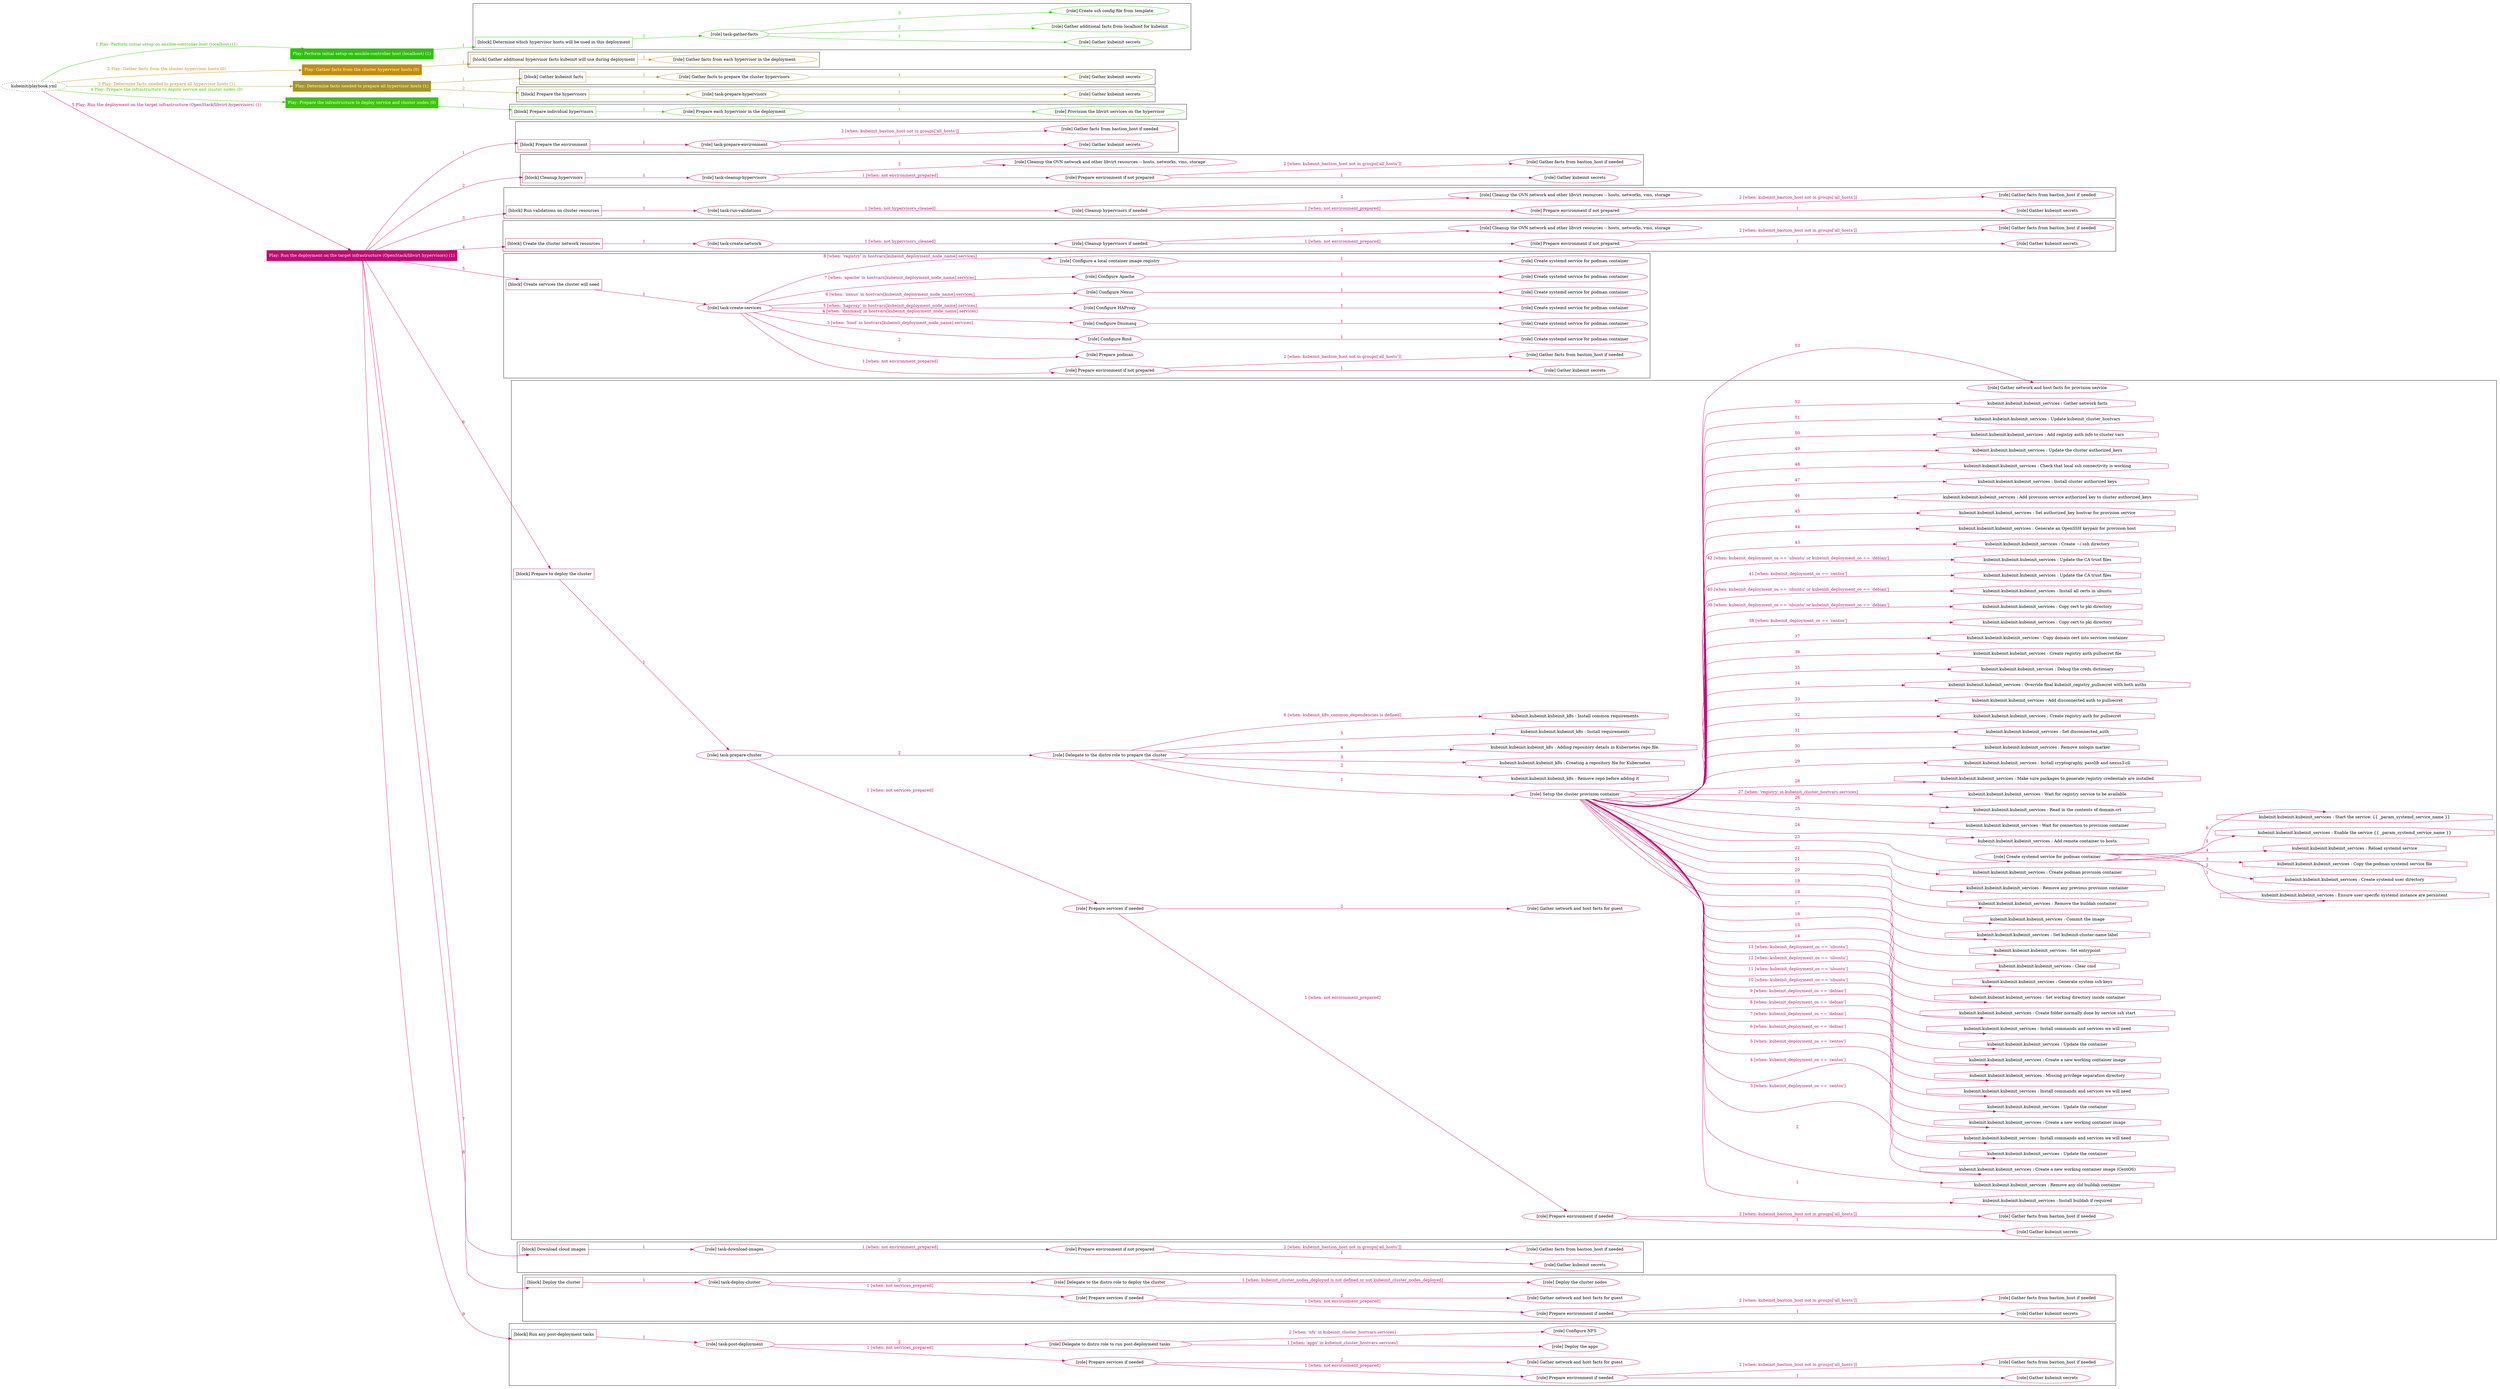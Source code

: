 digraph {
	graph [concentrate=true ordering=in rankdir=LR ratio=fill]
	edge [esep=5 sep=10]
	"kubeinit/playbook.yml" [URL="/home/runner/work/kubeinit/kubeinit/kubeinit/playbook.yml" id=playbook_f9859266 style=dotted]
	"kubeinit/playbook.yml" -> play_bb83748e [label="1 Play: Perform initial setup on ansible-controller host (localhost) (1)" color="#2bc309" fontcolor="#2bc309" id=edge_play_bb83748e labeltooltip="1 Play: Perform initial setup on ansible-controller host (localhost) (1)" tooltip="1 Play: Perform initial setup on ansible-controller host (localhost) (1)"]
	subgraph "Play: Perform initial setup on ansible-controller host (localhost) (1)" {
		play_bb83748e [label="Play: Perform initial setup on ansible-controller host (localhost) (1)" URL="/home/runner/work/kubeinit/kubeinit/kubeinit/playbook.yml" color="#2bc309" fontcolor="#ffffff" id=play_bb83748e shape=box style=filled tooltip=localhost]
		play_bb83748e -> block_a5b4b6e4 [label=1 color="#2bc309" fontcolor="#2bc309" id=edge_block_a5b4b6e4 labeltooltip=1 tooltip=1]
		subgraph cluster_block_a5b4b6e4 {
			block_a5b4b6e4 [label="[block] Determine which hypervisor hosts will be used in this deployment" URL="/home/runner/work/kubeinit/kubeinit/kubeinit/playbook.yml" color="#2bc309" id=block_a5b4b6e4 labeltooltip="Determine which hypervisor hosts will be used in this deployment" shape=box tooltip="Determine which hypervisor hosts will be used in this deployment"]
			block_a5b4b6e4 -> role_5bc825f2 [label="1 " color="#2bc309" fontcolor="#2bc309" id=edge_role_5bc825f2 labeltooltip="1 " tooltip="1 "]
			subgraph "task-gather-facts" {
				role_5bc825f2 [label="[role] task-gather-facts" URL="/home/runner/work/kubeinit/kubeinit/kubeinit/playbook.yml" color="#2bc309" id=role_5bc825f2 tooltip="task-gather-facts"]
				role_5bc825f2 -> role_e3ab1dd3 [label="1 " color="#2bc309" fontcolor="#2bc309" id=edge_role_e3ab1dd3 labeltooltip="1 " tooltip="1 "]
				subgraph "Gather kubeinit secrets" {
					role_e3ab1dd3 [label="[role] Gather kubeinit secrets" URL="/home/runner/.ansible/collections/ansible_collections/kubeinit/kubeinit/roles/kubeinit_prepare/tasks/build_hypervisors_group.yml" color="#2bc309" id=role_e3ab1dd3 tooltip="Gather kubeinit secrets"]
				}
				role_5bc825f2 -> role_7806ce51 [label="2 " color="#2bc309" fontcolor="#2bc309" id=edge_role_7806ce51 labeltooltip="2 " tooltip="2 "]
				subgraph "Gather additional facts from localhost for kubeinit" {
					role_7806ce51 [label="[role] Gather additional facts from localhost for kubeinit" URL="/home/runner/.ansible/collections/ansible_collections/kubeinit/kubeinit/roles/kubeinit_prepare/tasks/build_hypervisors_group.yml" color="#2bc309" id=role_7806ce51 tooltip="Gather additional facts from localhost for kubeinit"]
				}
				role_5bc825f2 -> role_827b6e3f [label="3 " color="#2bc309" fontcolor="#2bc309" id=edge_role_827b6e3f labeltooltip="3 " tooltip="3 "]
				subgraph "Create ssh config file from template" {
					role_827b6e3f [label="[role] Create ssh config file from template" URL="/home/runner/.ansible/collections/ansible_collections/kubeinit/kubeinit/roles/kubeinit_prepare/tasks/build_hypervisors_group.yml" color="#2bc309" id=role_827b6e3f tooltip="Create ssh config file from template"]
				}
			}
		}
	}
	"kubeinit/playbook.yml" -> play_95c9c0a7 [label="2 Play: Gather facts from the cluster hypervisor hosts (0)" color="#c58d07" fontcolor="#c58d07" id=edge_play_95c9c0a7 labeltooltip="2 Play: Gather facts from the cluster hypervisor hosts (0)" tooltip="2 Play: Gather facts from the cluster hypervisor hosts (0)"]
	subgraph "Play: Gather facts from the cluster hypervisor hosts (0)" {
		play_95c9c0a7 [label="Play: Gather facts from the cluster hypervisor hosts (0)" URL="/home/runner/work/kubeinit/kubeinit/kubeinit/playbook.yml" color="#c58d07" fontcolor="#ffffff" id=play_95c9c0a7 shape=box style=filled tooltip="Play: Gather facts from the cluster hypervisor hosts (0)"]
		play_95c9c0a7 -> block_b9a04bc0 [label=1 color="#c58d07" fontcolor="#c58d07" id=edge_block_b9a04bc0 labeltooltip=1 tooltip=1]
		subgraph cluster_block_b9a04bc0 {
			block_b9a04bc0 [label="[block] Gather additional hypervisor facts kubeinit will use during deployment" URL="/home/runner/work/kubeinit/kubeinit/kubeinit/playbook.yml" color="#c58d07" id=block_b9a04bc0 labeltooltip="Gather additional hypervisor facts kubeinit will use during deployment" shape=box tooltip="Gather additional hypervisor facts kubeinit will use during deployment"]
			block_b9a04bc0 -> role_6fc6fc90 [label="1 " color="#c58d07" fontcolor="#c58d07" id=edge_role_6fc6fc90 labeltooltip="1 " tooltip="1 "]
			subgraph "Gather facts from each hypervisor in the deployment" {
				role_6fc6fc90 [label="[role] Gather facts from each hypervisor in the deployment" URL="/home/runner/work/kubeinit/kubeinit/kubeinit/playbook.yml" color="#c58d07" id=role_6fc6fc90 tooltip="Gather facts from each hypervisor in the deployment"]
			}
		}
	}
	"kubeinit/playbook.yml" -> play_38e23e1d [label="3 Play: Determine facts needed to prepare all hypervisor hosts (1)" color="#a49528" fontcolor="#a49528" id=edge_play_38e23e1d labeltooltip="3 Play: Determine facts needed to prepare all hypervisor hosts (1)" tooltip="3 Play: Determine facts needed to prepare all hypervisor hosts (1)"]
	subgraph "Play: Determine facts needed to prepare all hypervisor hosts (1)" {
		play_38e23e1d [label="Play: Determine facts needed to prepare all hypervisor hosts (1)" URL="/home/runner/work/kubeinit/kubeinit/kubeinit/playbook.yml" color="#a49528" fontcolor="#ffffff" id=play_38e23e1d shape=box style=filled tooltip=localhost]
		play_38e23e1d -> block_813b89ea [label=1 color="#a49528" fontcolor="#a49528" id=edge_block_813b89ea labeltooltip=1 tooltip=1]
		subgraph cluster_block_813b89ea {
			block_813b89ea [label="[block] Gather kubeinit facts" URL="/home/runner/work/kubeinit/kubeinit/kubeinit/playbook.yml" color="#a49528" id=block_813b89ea labeltooltip="Gather kubeinit facts" shape=box tooltip="Gather kubeinit facts"]
			block_813b89ea -> role_0d35dea6 [label="1 " color="#a49528" fontcolor="#a49528" id=edge_role_0d35dea6 labeltooltip="1 " tooltip="1 "]
			subgraph "Gather facts to prepare the cluster hypervisors" {
				role_0d35dea6 [label="[role] Gather facts to prepare the cluster hypervisors" URL="/home/runner/work/kubeinit/kubeinit/kubeinit/playbook.yml" color="#a49528" id=role_0d35dea6 tooltip="Gather facts to prepare the cluster hypervisors"]
				role_0d35dea6 -> role_f5a587d0 [label="1 " color="#a49528" fontcolor="#a49528" id=edge_role_f5a587d0 labeltooltip="1 " tooltip="1 "]
				subgraph "Gather kubeinit secrets" {
					role_f5a587d0 [label="[role] Gather kubeinit secrets" URL="/home/runner/.ansible/collections/ansible_collections/kubeinit/kubeinit/roles/kubeinit_prepare/tasks/gather_kubeinit_facts.yml" color="#a49528" id=role_f5a587d0 tooltip="Gather kubeinit secrets"]
				}
			}
		}
		play_38e23e1d -> block_f71065b1 [label=2 color="#a49528" fontcolor="#a49528" id=edge_block_f71065b1 labeltooltip=2 tooltip=2]
		subgraph cluster_block_f71065b1 {
			block_f71065b1 [label="[block] Prepare the hypervisors" URL="/home/runner/work/kubeinit/kubeinit/kubeinit/playbook.yml" color="#a49528" id=block_f71065b1 labeltooltip="Prepare the hypervisors" shape=box tooltip="Prepare the hypervisors"]
			block_f71065b1 -> role_d2a08adb [label="1 " color="#a49528" fontcolor="#a49528" id=edge_role_d2a08adb labeltooltip="1 " tooltip="1 "]
			subgraph "task-prepare-hypervisors" {
				role_d2a08adb [label="[role] task-prepare-hypervisors" URL="/home/runner/work/kubeinit/kubeinit/kubeinit/playbook.yml" color="#a49528" id=role_d2a08adb tooltip="task-prepare-hypervisors"]
				role_d2a08adb -> role_978593e3 [label="1 " color="#a49528" fontcolor="#a49528" id=edge_role_978593e3 labeltooltip="1 " tooltip="1 "]
				subgraph "Gather kubeinit secrets" {
					role_978593e3 [label="[role] Gather kubeinit secrets" URL="/home/runner/.ansible/collections/ansible_collections/kubeinit/kubeinit/roles/kubeinit_prepare/tasks/gather_kubeinit_facts.yml" color="#a49528" id=role_978593e3 tooltip="Gather kubeinit secrets"]
				}
			}
		}
	}
	"kubeinit/playbook.yml" -> play_040ae014 [label="4 Play: Prepare the infrastructure to deploy service and cluster nodes (0)" color="#38c705" fontcolor="#38c705" id=edge_play_040ae014 labeltooltip="4 Play: Prepare the infrastructure to deploy service and cluster nodes (0)" tooltip="4 Play: Prepare the infrastructure to deploy service and cluster nodes (0)"]
	subgraph "Play: Prepare the infrastructure to deploy service and cluster nodes (0)" {
		play_040ae014 [label="Play: Prepare the infrastructure to deploy service and cluster nodes (0)" URL="/home/runner/work/kubeinit/kubeinit/kubeinit/playbook.yml" color="#38c705" fontcolor="#ffffff" id=play_040ae014 shape=box style=filled tooltip="Play: Prepare the infrastructure to deploy service and cluster nodes (0)"]
		play_040ae014 -> block_eb85def2 [label=1 color="#38c705" fontcolor="#38c705" id=edge_block_eb85def2 labeltooltip=1 tooltip=1]
		subgraph cluster_block_eb85def2 {
			block_eb85def2 [label="[block] Prepare individual hypervisors" URL="/home/runner/work/kubeinit/kubeinit/kubeinit/playbook.yml" color="#38c705" id=block_eb85def2 labeltooltip="Prepare individual hypervisors" shape=box tooltip="Prepare individual hypervisors"]
			block_eb85def2 -> role_0de04ad0 [label="1 " color="#38c705" fontcolor="#38c705" id=edge_role_0de04ad0 labeltooltip="1 " tooltip="1 "]
			subgraph "Prepare each hypervisor in the deployment" {
				role_0de04ad0 [label="[role] Prepare each hypervisor in the deployment" URL="/home/runner/work/kubeinit/kubeinit/kubeinit/playbook.yml" color="#38c705" id=role_0de04ad0 tooltip="Prepare each hypervisor in the deployment"]
				role_0de04ad0 -> role_d207637c [label="1 " color="#38c705" fontcolor="#38c705" id=edge_role_d207637c labeltooltip="1 " tooltip="1 "]
				subgraph "Provision the libvirt services on the hypervisor" {
					role_d207637c [label="[role] Provision the libvirt services on the hypervisor" URL="/home/runner/.ansible/collections/ansible_collections/kubeinit/kubeinit/roles/kubeinit_prepare/tasks/prepare_hypervisor.yml" color="#38c705" id=role_d207637c tooltip="Provision the libvirt services on the hypervisor"]
				}
			}
		}
	}
	"kubeinit/playbook.yml" -> play_f092581d [label="5 Play: Run the deployment on the target infrastructure (OpenStack/libvirt hypervisors) (1)" color="#c10b73" fontcolor="#c10b73" id=edge_play_f092581d labeltooltip="5 Play: Run the deployment on the target infrastructure (OpenStack/libvirt hypervisors) (1)" tooltip="5 Play: Run the deployment on the target infrastructure (OpenStack/libvirt hypervisors) (1)"]
	subgraph "Play: Run the deployment on the target infrastructure (OpenStack/libvirt hypervisors) (1)" {
		play_f092581d [label="Play: Run the deployment on the target infrastructure (OpenStack/libvirt hypervisors) (1)" URL="/home/runner/work/kubeinit/kubeinit/kubeinit/playbook.yml" color="#c10b73" fontcolor="#ffffff" id=play_f092581d shape=box style=filled tooltip=localhost]
		play_f092581d -> block_ca577e07 [label=1 color="#c10b73" fontcolor="#c10b73" id=edge_block_ca577e07 labeltooltip=1 tooltip=1]
		subgraph cluster_block_ca577e07 {
			block_ca577e07 [label="[block] Prepare the environment" URL="/home/runner/work/kubeinit/kubeinit/kubeinit/playbook.yml" color="#c10b73" id=block_ca577e07 labeltooltip="Prepare the environment" shape=box tooltip="Prepare the environment"]
			block_ca577e07 -> role_8978ee64 [label="1 " color="#c10b73" fontcolor="#c10b73" id=edge_role_8978ee64 labeltooltip="1 " tooltip="1 "]
			subgraph "task-prepare-environment" {
				role_8978ee64 [label="[role] task-prepare-environment" URL="/home/runner/work/kubeinit/kubeinit/kubeinit/playbook.yml" color="#c10b73" id=role_8978ee64 tooltip="task-prepare-environment"]
				role_8978ee64 -> role_de336374 [label="1 " color="#c10b73" fontcolor="#c10b73" id=edge_role_de336374 labeltooltip="1 " tooltip="1 "]
				subgraph "Gather kubeinit secrets" {
					role_de336374 [label="[role] Gather kubeinit secrets" URL="/home/runner/.ansible/collections/ansible_collections/kubeinit/kubeinit/roles/kubeinit_prepare/tasks/gather_kubeinit_facts.yml" color="#c10b73" id=role_de336374 tooltip="Gather kubeinit secrets"]
				}
				role_8978ee64 -> role_816241e3 [label="2 [when: kubeinit_bastion_host not in groups['all_hosts']]" color="#c10b73" fontcolor="#c10b73" id=edge_role_816241e3 labeltooltip="2 [when: kubeinit_bastion_host not in groups['all_hosts']]" tooltip="2 [when: kubeinit_bastion_host not in groups['all_hosts']]"]
				subgraph "Gather facts from bastion_host if needed" {
					role_816241e3 [label="[role] Gather facts from bastion_host if needed" URL="/home/runner/.ansible/collections/ansible_collections/kubeinit/kubeinit/roles/kubeinit_prepare/tasks/main.yml" color="#c10b73" id=role_816241e3 tooltip="Gather facts from bastion_host if needed"]
				}
			}
		}
		play_f092581d -> block_f3cea995 [label=2 color="#c10b73" fontcolor="#c10b73" id=edge_block_f3cea995 labeltooltip=2 tooltip=2]
		subgraph cluster_block_f3cea995 {
			block_f3cea995 [label="[block] Cleanup hypervisors" URL="/home/runner/work/kubeinit/kubeinit/kubeinit/playbook.yml" color="#c10b73" id=block_f3cea995 labeltooltip="Cleanup hypervisors" shape=box tooltip="Cleanup hypervisors"]
			block_f3cea995 -> role_dc6d9b51 [label="1 " color="#c10b73" fontcolor="#c10b73" id=edge_role_dc6d9b51 labeltooltip="1 " tooltip="1 "]
			subgraph "task-cleanup-hypervisors" {
				role_dc6d9b51 [label="[role] task-cleanup-hypervisors" URL="/home/runner/work/kubeinit/kubeinit/kubeinit/playbook.yml" color="#c10b73" id=role_dc6d9b51 tooltip="task-cleanup-hypervisors"]
				role_dc6d9b51 -> role_b750ebb6 [label="1 [when: not environment_prepared]" color="#c10b73" fontcolor="#c10b73" id=edge_role_b750ebb6 labeltooltip="1 [when: not environment_prepared]" tooltip="1 [when: not environment_prepared]"]
				subgraph "Prepare environment if not prepared" {
					role_b750ebb6 [label="[role] Prepare environment if not prepared" URL="/home/runner/.ansible/collections/ansible_collections/kubeinit/kubeinit/roles/kubeinit_libvirt/tasks/cleanup_hypervisors.yml" color="#c10b73" id=role_b750ebb6 tooltip="Prepare environment if not prepared"]
					role_b750ebb6 -> role_359ecb0c [label="1 " color="#c10b73" fontcolor="#c10b73" id=edge_role_359ecb0c labeltooltip="1 " tooltip="1 "]
					subgraph "Gather kubeinit secrets" {
						role_359ecb0c [label="[role] Gather kubeinit secrets" URL="/home/runner/.ansible/collections/ansible_collections/kubeinit/kubeinit/roles/kubeinit_prepare/tasks/gather_kubeinit_facts.yml" color="#c10b73" id=role_359ecb0c tooltip="Gather kubeinit secrets"]
					}
					role_b750ebb6 -> role_b5c09159 [label="2 [when: kubeinit_bastion_host not in groups['all_hosts']]" color="#c10b73" fontcolor="#c10b73" id=edge_role_b5c09159 labeltooltip="2 [when: kubeinit_bastion_host not in groups['all_hosts']]" tooltip="2 [when: kubeinit_bastion_host not in groups['all_hosts']]"]
					subgraph "Gather facts from bastion_host if needed" {
						role_b5c09159 [label="[role] Gather facts from bastion_host if needed" URL="/home/runner/.ansible/collections/ansible_collections/kubeinit/kubeinit/roles/kubeinit_prepare/tasks/main.yml" color="#c10b73" id=role_b5c09159 tooltip="Gather facts from bastion_host if needed"]
					}
				}
				role_dc6d9b51 -> role_dce28279 [label="2 " color="#c10b73" fontcolor="#c10b73" id=edge_role_dce28279 labeltooltip="2 " tooltip="2 "]
				subgraph "Cleanup the OVN network and other libvirt resources -- hosts, networks, vms, storage" {
					role_dce28279 [label="[role] Cleanup the OVN network and other libvirt resources -- hosts, networks, vms, storage" URL="/home/runner/.ansible/collections/ansible_collections/kubeinit/kubeinit/roles/kubeinit_libvirt/tasks/cleanup_hypervisors.yml" color="#c10b73" id=role_dce28279 tooltip="Cleanup the OVN network and other libvirt resources -- hosts, networks, vms, storage"]
				}
			}
		}
		play_f092581d -> block_f40e097f [label=3 color="#c10b73" fontcolor="#c10b73" id=edge_block_f40e097f labeltooltip=3 tooltip=3]
		subgraph cluster_block_f40e097f {
			block_f40e097f [label="[block] Run validations on cluster resources" URL="/home/runner/work/kubeinit/kubeinit/kubeinit/playbook.yml" color="#c10b73" id=block_f40e097f labeltooltip="Run validations on cluster resources" shape=box tooltip="Run validations on cluster resources"]
			block_f40e097f -> role_4ade6398 [label="1 " color="#c10b73" fontcolor="#c10b73" id=edge_role_4ade6398 labeltooltip="1 " tooltip="1 "]
			subgraph "task-run-validations" {
				role_4ade6398 [label="[role] task-run-validations" URL="/home/runner/work/kubeinit/kubeinit/kubeinit/playbook.yml" color="#c10b73" id=role_4ade6398 tooltip="task-run-validations"]
				role_4ade6398 -> role_c70531e4 [label="1 [when: not hypervisors_cleaned]" color="#c10b73" fontcolor="#c10b73" id=edge_role_c70531e4 labeltooltip="1 [when: not hypervisors_cleaned]" tooltip="1 [when: not hypervisors_cleaned]"]
				subgraph "Cleanup hypervisors if needed" {
					role_c70531e4 [label="[role] Cleanup hypervisors if needed" URL="/home/runner/.ansible/collections/ansible_collections/kubeinit/kubeinit/roles/kubeinit_validations/tasks/main.yml" color="#c10b73" id=role_c70531e4 tooltip="Cleanup hypervisors if needed"]
					role_c70531e4 -> role_27df22f0 [label="1 [when: not environment_prepared]" color="#c10b73" fontcolor="#c10b73" id=edge_role_27df22f0 labeltooltip="1 [when: not environment_prepared]" tooltip="1 [when: not environment_prepared]"]
					subgraph "Prepare environment if not prepared" {
						role_27df22f0 [label="[role] Prepare environment if not prepared" URL="/home/runner/.ansible/collections/ansible_collections/kubeinit/kubeinit/roles/kubeinit_libvirt/tasks/cleanup_hypervisors.yml" color="#c10b73" id=role_27df22f0 tooltip="Prepare environment if not prepared"]
						role_27df22f0 -> role_9568564c [label="1 " color="#c10b73" fontcolor="#c10b73" id=edge_role_9568564c labeltooltip="1 " tooltip="1 "]
						subgraph "Gather kubeinit secrets" {
							role_9568564c [label="[role] Gather kubeinit secrets" URL="/home/runner/.ansible/collections/ansible_collections/kubeinit/kubeinit/roles/kubeinit_prepare/tasks/gather_kubeinit_facts.yml" color="#c10b73" id=role_9568564c tooltip="Gather kubeinit secrets"]
						}
						role_27df22f0 -> role_75e99562 [label="2 [when: kubeinit_bastion_host not in groups['all_hosts']]" color="#c10b73" fontcolor="#c10b73" id=edge_role_75e99562 labeltooltip="2 [when: kubeinit_bastion_host not in groups['all_hosts']]" tooltip="2 [when: kubeinit_bastion_host not in groups['all_hosts']]"]
						subgraph "Gather facts from bastion_host if needed" {
							role_75e99562 [label="[role] Gather facts from bastion_host if needed" URL="/home/runner/.ansible/collections/ansible_collections/kubeinit/kubeinit/roles/kubeinit_prepare/tasks/main.yml" color="#c10b73" id=role_75e99562 tooltip="Gather facts from bastion_host if needed"]
						}
					}
					role_c70531e4 -> role_1e7ad65b [label="2 " color="#c10b73" fontcolor="#c10b73" id=edge_role_1e7ad65b labeltooltip="2 " tooltip="2 "]
					subgraph "Cleanup the OVN network and other libvirt resources -- hosts, networks, vms, storage" {
						role_1e7ad65b [label="[role] Cleanup the OVN network and other libvirt resources -- hosts, networks, vms, storage" URL="/home/runner/.ansible/collections/ansible_collections/kubeinit/kubeinit/roles/kubeinit_libvirt/tasks/cleanup_hypervisors.yml" color="#c10b73" id=role_1e7ad65b tooltip="Cleanup the OVN network and other libvirt resources -- hosts, networks, vms, storage"]
					}
				}
			}
		}
		play_f092581d -> block_0d0a8f93 [label=4 color="#c10b73" fontcolor="#c10b73" id=edge_block_0d0a8f93 labeltooltip=4 tooltip=4]
		subgraph cluster_block_0d0a8f93 {
			block_0d0a8f93 [label="[block] Create the cluster network resources" URL="/home/runner/work/kubeinit/kubeinit/kubeinit/playbook.yml" color="#c10b73" id=block_0d0a8f93 labeltooltip="Create the cluster network resources" shape=box tooltip="Create the cluster network resources"]
			block_0d0a8f93 -> role_bc338406 [label="1 " color="#c10b73" fontcolor="#c10b73" id=edge_role_bc338406 labeltooltip="1 " tooltip="1 "]
			subgraph "task-create-network" {
				role_bc338406 [label="[role] task-create-network" URL="/home/runner/work/kubeinit/kubeinit/kubeinit/playbook.yml" color="#c10b73" id=role_bc338406 tooltip="task-create-network"]
				role_bc338406 -> role_2c5c2637 [label="1 [when: not hypervisors_cleaned]" color="#c10b73" fontcolor="#c10b73" id=edge_role_2c5c2637 labeltooltip="1 [when: not hypervisors_cleaned]" tooltip="1 [when: not hypervisors_cleaned]"]
				subgraph "Cleanup hypervisors if needed" {
					role_2c5c2637 [label="[role] Cleanup hypervisors if needed" URL="/home/runner/.ansible/collections/ansible_collections/kubeinit/kubeinit/roles/kubeinit_libvirt/tasks/create_network.yml" color="#c10b73" id=role_2c5c2637 tooltip="Cleanup hypervisors if needed"]
					role_2c5c2637 -> role_9931725c [label="1 [when: not environment_prepared]" color="#c10b73" fontcolor="#c10b73" id=edge_role_9931725c labeltooltip="1 [when: not environment_prepared]" tooltip="1 [when: not environment_prepared]"]
					subgraph "Prepare environment if not prepared" {
						role_9931725c [label="[role] Prepare environment if not prepared" URL="/home/runner/.ansible/collections/ansible_collections/kubeinit/kubeinit/roles/kubeinit_libvirt/tasks/cleanup_hypervisors.yml" color="#c10b73" id=role_9931725c tooltip="Prepare environment if not prepared"]
						role_9931725c -> role_2a3dd2cc [label="1 " color="#c10b73" fontcolor="#c10b73" id=edge_role_2a3dd2cc labeltooltip="1 " tooltip="1 "]
						subgraph "Gather kubeinit secrets" {
							role_2a3dd2cc [label="[role] Gather kubeinit secrets" URL="/home/runner/.ansible/collections/ansible_collections/kubeinit/kubeinit/roles/kubeinit_prepare/tasks/gather_kubeinit_facts.yml" color="#c10b73" id=role_2a3dd2cc tooltip="Gather kubeinit secrets"]
						}
						role_9931725c -> role_821940a9 [label="2 [when: kubeinit_bastion_host not in groups['all_hosts']]" color="#c10b73" fontcolor="#c10b73" id=edge_role_821940a9 labeltooltip="2 [when: kubeinit_bastion_host not in groups['all_hosts']]" tooltip="2 [when: kubeinit_bastion_host not in groups['all_hosts']]"]
						subgraph "Gather facts from bastion_host if needed" {
							role_821940a9 [label="[role] Gather facts from bastion_host if needed" URL="/home/runner/.ansible/collections/ansible_collections/kubeinit/kubeinit/roles/kubeinit_prepare/tasks/main.yml" color="#c10b73" id=role_821940a9 tooltip="Gather facts from bastion_host if needed"]
						}
					}
					role_2c5c2637 -> role_7b951ffa [label="2 " color="#c10b73" fontcolor="#c10b73" id=edge_role_7b951ffa labeltooltip="2 " tooltip="2 "]
					subgraph "Cleanup the OVN network and other libvirt resources -- hosts, networks, vms, storage" {
						role_7b951ffa [label="[role] Cleanup the OVN network and other libvirt resources -- hosts, networks, vms, storage" URL="/home/runner/.ansible/collections/ansible_collections/kubeinit/kubeinit/roles/kubeinit_libvirt/tasks/cleanup_hypervisors.yml" color="#c10b73" id=role_7b951ffa tooltip="Cleanup the OVN network and other libvirt resources -- hosts, networks, vms, storage"]
					}
				}
			}
		}
		play_f092581d -> block_8d042875 [label=5 color="#c10b73" fontcolor="#c10b73" id=edge_block_8d042875 labeltooltip=5 tooltip=5]
		subgraph cluster_block_8d042875 {
			block_8d042875 [label="[block] Create services the cluster will need" URL="/home/runner/work/kubeinit/kubeinit/kubeinit/playbook.yml" color="#c10b73" id=block_8d042875 labeltooltip="Create services the cluster will need" shape=box tooltip="Create services the cluster will need"]
			block_8d042875 -> role_261a7c0e [label="1 " color="#c10b73" fontcolor="#c10b73" id=edge_role_261a7c0e labeltooltip="1 " tooltip="1 "]
			subgraph "task-create-services" {
				role_261a7c0e [label="[role] task-create-services" URL="/home/runner/work/kubeinit/kubeinit/kubeinit/playbook.yml" color="#c10b73" id=role_261a7c0e tooltip="task-create-services"]
				role_261a7c0e -> role_8aba5fc5 [label="1 [when: not environment_prepared]" color="#c10b73" fontcolor="#c10b73" id=edge_role_8aba5fc5 labeltooltip="1 [when: not environment_prepared]" tooltip="1 [when: not environment_prepared]"]
				subgraph "Prepare environment if not prepared" {
					role_8aba5fc5 [label="[role] Prepare environment if not prepared" URL="/home/runner/.ansible/collections/ansible_collections/kubeinit/kubeinit/roles/kubeinit_services/tasks/main.yml" color="#c10b73" id=role_8aba5fc5 tooltip="Prepare environment if not prepared"]
					role_8aba5fc5 -> role_00f890ae [label="1 " color="#c10b73" fontcolor="#c10b73" id=edge_role_00f890ae labeltooltip="1 " tooltip="1 "]
					subgraph "Gather kubeinit secrets" {
						role_00f890ae [label="[role] Gather kubeinit secrets" URL="/home/runner/.ansible/collections/ansible_collections/kubeinit/kubeinit/roles/kubeinit_prepare/tasks/gather_kubeinit_facts.yml" color="#c10b73" id=role_00f890ae tooltip="Gather kubeinit secrets"]
					}
					role_8aba5fc5 -> role_ea305c00 [label="2 [when: kubeinit_bastion_host not in groups['all_hosts']]" color="#c10b73" fontcolor="#c10b73" id=edge_role_ea305c00 labeltooltip="2 [when: kubeinit_bastion_host not in groups['all_hosts']]" tooltip="2 [when: kubeinit_bastion_host not in groups['all_hosts']]"]
					subgraph "Gather facts from bastion_host if needed" {
						role_ea305c00 [label="[role] Gather facts from bastion_host if needed" URL="/home/runner/.ansible/collections/ansible_collections/kubeinit/kubeinit/roles/kubeinit_prepare/tasks/main.yml" color="#c10b73" id=role_ea305c00 tooltip="Gather facts from bastion_host if needed"]
					}
				}
				role_261a7c0e -> role_91a08c5c [label="2 " color="#c10b73" fontcolor="#c10b73" id=edge_role_91a08c5c labeltooltip="2 " tooltip="2 "]
				subgraph "Prepare podman" {
					role_91a08c5c [label="[role] Prepare podman" URL="/home/runner/.ansible/collections/ansible_collections/kubeinit/kubeinit/roles/kubeinit_services/tasks/00_create_service_pod.yml" color="#c10b73" id=role_91a08c5c tooltip="Prepare podman"]
				}
				role_261a7c0e -> role_b12a3c27 [label="3 [when: 'bind' in hostvars[kubeinit_deployment_node_name].services]" color="#c10b73" fontcolor="#c10b73" id=edge_role_b12a3c27 labeltooltip="3 [when: 'bind' in hostvars[kubeinit_deployment_node_name].services]" tooltip="3 [when: 'bind' in hostvars[kubeinit_deployment_node_name].services]"]
				subgraph "Configure Bind" {
					role_b12a3c27 [label="[role] Configure Bind" URL="/home/runner/.ansible/collections/ansible_collections/kubeinit/kubeinit/roles/kubeinit_services/tasks/start_services_containers.yml" color="#c10b73" id=role_b12a3c27 tooltip="Configure Bind"]
					role_b12a3c27 -> role_ac51b9e5 [label="1 " color="#c10b73" fontcolor="#c10b73" id=edge_role_ac51b9e5 labeltooltip="1 " tooltip="1 "]
					subgraph "Create systemd service for podman container" {
						role_ac51b9e5 [label="[role] Create systemd service for podman container" URL="/home/runner/.ansible/collections/ansible_collections/kubeinit/kubeinit/roles/kubeinit_bind/tasks/main.yml" color="#c10b73" id=role_ac51b9e5 tooltip="Create systemd service for podman container"]
					}
				}
				role_261a7c0e -> role_caa2a3d8 [label="4 [when: 'dnsmasq' in hostvars[kubeinit_deployment_node_name].services]" color="#c10b73" fontcolor="#c10b73" id=edge_role_caa2a3d8 labeltooltip="4 [when: 'dnsmasq' in hostvars[kubeinit_deployment_node_name].services]" tooltip="4 [when: 'dnsmasq' in hostvars[kubeinit_deployment_node_name].services]"]
				subgraph "Configure Dnsmasq" {
					role_caa2a3d8 [label="[role] Configure Dnsmasq" URL="/home/runner/.ansible/collections/ansible_collections/kubeinit/kubeinit/roles/kubeinit_services/tasks/start_services_containers.yml" color="#c10b73" id=role_caa2a3d8 tooltip="Configure Dnsmasq"]
					role_caa2a3d8 -> role_ac30cf9d [label="1 " color="#c10b73" fontcolor="#c10b73" id=edge_role_ac30cf9d labeltooltip="1 " tooltip="1 "]
					subgraph "Create systemd service for podman container" {
						role_ac30cf9d [label="[role] Create systemd service for podman container" URL="/home/runner/.ansible/collections/ansible_collections/kubeinit/kubeinit/roles/kubeinit_dnsmasq/tasks/main.yml" color="#c10b73" id=role_ac30cf9d tooltip="Create systemd service for podman container"]
					}
				}
				role_261a7c0e -> role_2778ee4d [label="5 [when: 'haproxy' in hostvars[kubeinit_deployment_node_name].services]" color="#c10b73" fontcolor="#c10b73" id=edge_role_2778ee4d labeltooltip="5 [when: 'haproxy' in hostvars[kubeinit_deployment_node_name].services]" tooltip="5 [when: 'haproxy' in hostvars[kubeinit_deployment_node_name].services]"]
				subgraph "Configure HAProxy" {
					role_2778ee4d [label="[role] Configure HAProxy" URL="/home/runner/.ansible/collections/ansible_collections/kubeinit/kubeinit/roles/kubeinit_services/tasks/start_services_containers.yml" color="#c10b73" id=role_2778ee4d tooltip="Configure HAProxy"]
					role_2778ee4d -> role_3606e954 [label="1 " color="#c10b73" fontcolor="#c10b73" id=edge_role_3606e954 labeltooltip="1 " tooltip="1 "]
					subgraph "Create systemd service for podman container" {
						role_3606e954 [label="[role] Create systemd service for podman container" URL="/home/runner/.ansible/collections/ansible_collections/kubeinit/kubeinit/roles/kubeinit_haproxy/tasks/main.yml" color="#c10b73" id=role_3606e954 tooltip="Create systemd service for podman container"]
					}
				}
				role_261a7c0e -> role_5bb4d206 [label="6 [when: 'nexus' in hostvars[kubeinit_deployment_node_name].services]" color="#c10b73" fontcolor="#c10b73" id=edge_role_5bb4d206 labeltooltip="6 [when: 'nexus' in hostvars[kubeinit_deployment_node_name].services]" tooltip="6 [when: 'nexus' in hostvars[kubeinit_deployment_node_name].services]"]
				subgraph "Configure Nexus" {
					role_5bb4d206 [label="[role] Configure Nexus" URL="/home/runner/.ansible/collections/ansible_collections/kubeinit/kubeinit/roles/kubeinit_services/tasks/start_services_containers.yml" color="#c10b73" id=role_5bb4d206 tooltip="Configure Nexus"]
					role_5bb4d206 -> role_ba4b2c5e [label="1 " color="#c10b73" fontcolor="#c10b73" id=edge_role_ba4b2c5e labeltooltip="1 " tooltip="1 "]
					subgraph "Create systemd service for podman container" {
						role_ba4b2c5e [label="[role] Create systemd service for podman container" URL="/home/runner/.ansible/collections/ansible_collections/kubeinit/kubeinit/roles/kubeinit_nexus/tasks/main.yml" color="#c10b73" id=role_ba4b2c5e tooltip="Create systemd service for podman container"]
					}
				}
				role_261a7c0e -> role_c32c5564 [label="7 [when: 'apache' in hostvars[kubeinit_deployment_node_name].services]" color="#c10b73" fontcolor="#c10b73" id=edge_role_c32c5564 labeltooltip="7 [when: 'apache' in hostvars[kubeinit_deployment_node_name].services]" tooltip="7 [when: 'apache' in hostvars[kubeinit_deployment_node_name].services]"]
				subgraph "Configure Apache" {
					role_c32c5564 [label="[role] Configure Apache" URL="/home/runner/.ansible/collections/ansible_collections/kubeinit/kubeinit/roles/kubeinit_services/tasks/start_services_containers.yml" color="#c10b73" id=role_c32c5564 tooltip="Configure Apache"]
					role_c32c5564 -> role_cf0b42ab [label="1 " color="#c10b73" fontcolor="#c10b73" id=edge_role_cf0b42ab labeltooltip="1 " tooltip="1 "]
					subgraph "Create systemd service for podman container" {
						role_cf0b42ab [label="[role] Create systemd service for podman container" URL="/home/runner/.ansible/collections/ansible_collections/kubeinit/kubeinit/roles/kubeinit_apache/tasks/main.yml" color="#c10b73" id=role_cf0b42ab tooltip="Create systemd service for podman container"]
					}
				}
				role_261a7c0e -> role_cb78a8de [label="8 [when: 'registry' in hostvars[kubeinit_deployment_node_name].services]" color="#c10b73" fontcolor="#c10b73" id=edge_role_cb78a8de labeltooltip="8 [when: 'registry' in hostvars[kubeinit_deployment_node_name].services]" tooltip="8 [when: 'registry' in hostvars[kubeinit_deployment_node_name].services]"]
				subgraph "Configure a local container image registry" {
					role_cb78a8de [label="[role] Configure a local container image registry" URL="/home/runner/.ansible/collections/ansible_collections/kubeinit/kubeinit/roles/kubeinit_services/tasks/start_services_containers.yml" color="#c10b73" id=role_cb78a8de tooltip="Configure a local container image registry"]
					role_cb78a8de -> role_929814c5 [label="1 " color="#c10b73" fontcolor="#c10b73" id=edge_role_929814c5 labeltooltip="1 " tooltip="1 "]
					subgraph "Create systemd service for podman container" {
						role_929814c5 [label="[role] Create systemd service for podman container" URL="/home/runner/.ansible/collections/ansible_collections/kubeinit/kubeinit/roles/kubeinit_registry/tasks/main.yml" color="#c10b73" id=role_929814c5 tooltip="Create systemd service for podman container"]
					}
				}
			}
		}
		play_f092581d -> block_8dc2403b [label=6 color="#c10b73" fontcolor="#c10b73" id=edge_block_8dc2403b labeltooltip=6 tooltip=6]
		subgraph cluster_block_8dc2403b {
			block_8dc2403b [label="[block] Prepare to deploy the cluster" URL="/home/runner/work/kubeinit/kubeinit/kubeinit/playbook.yml" color="#c10b73" id=block_8dc2403b labeltooltip="Prepare to deploy the cluster" shape=box tooltip="Prepare to deploy the cluster"]
			block_8dc2403b -> role_8469fdc5 [label="1 " color="#c10b73" fontcolor="#c10b73" id=edge_role_8469fdc5 labeltooltip="1 " tooltip="1 "]
			subgraph "task-prepare-cluster" {
				role_8469fdc5 [label="[role] task-prepare-cluster" URL="/home/runner/work/kubeinit/kubeinit/kubeinit/playbook.yml" color="#c10b73" id=role_8469fdc5 tooltip="task-prepare-cluster"]
				role_8469fdc5 -> role_79643a5f [label="1 [when: not services_prepared]" color="#c10b73" fontcolor="#c10b73" id=edge_role_79643a5f labeltooltip="1 [when: not services_prepared]" tooltip="1 [when: not services_prepared]"]
				subgraph "Prepare services if needed" {
					role_79643a5f [label="[role] Prepare services if needed" URL="/home/runner/.ansible/collections/ansible_collections/kubeinit/kubeinit/roles/kubeinit_prepare/tasks/prepare_cluster.yml" color="#c10b73" id=role_79643a5f tooltip="Prepare services if needed"]
					role_79643a5f -> role_2a6538d3 [label="1 [when: not environment_prepared]" color="#c10b73" fontcolor="#c10b73" id=edge_role_2a6538d3 labeltooltip="1 [when: not environment_prepared]" tooltip="1 [when: not environment_prepared]"]
					subgraph "Prepare environment if needed" {
						role_2a6538d3 [label="[role] Prepare environment if needed" URL="/home/runner/.ansible/collections/ansible_collections/kubeinit/kubeinit/roles/kubeinit_services/tasks/prepare_services.yml" color="#c10b73" id=role_2a6538d3 tooltip="Prepare environment if needed"]
						role_2a6538d3 -> role_374eca23 [label="1 " color="#c10b73" fontcolor="#c10b73" id=edge_role_374eca23 labeltooltip="1 " tooltip="1 "]
						subgraph "Gather kubeinit secrets" {
							role_374eca23 [label="[role] Gather kubeinit secrets" URL="/home/runner/.ansible/collections/ansible_collections/kubeinit/kubeinit/roles/kubeinit_prepare/tasks/gather_kubeinit_facts.yml" color="#c10b73" id=role_374eca23 tooltip="Gather kubeinit secrets"]
						}
						role_2a6538d3 -> role_17a027ea [label="2 [when: kubeinit_bastion_host not in groups['all_hosts']]" color="#c10b73" fontcolor="#c10b73" id=edge_role_17a027ea labeltooltip="2 [when: kubeinit_bastion_host not in groups['all_hosts']]" tooltip="2 [when: kubeinit_bastion_host not in groups['all_hosts']]"]
						subgraph "Gather facts from bastion_host if needed" {
							role_17a027ea [label="[role] Gather facts from bastion_host if needed" URL="/home/runner/.ansible/collections/ansible_collections/kubeinit/kubeinit/roles/kubeinit_prepare/tasks/main.yml" color="#c10b73" id=role_17a027ea tooltip="Gather facts from bastion_host if needed"]
						}
					}
					role_79643a5f -> role_0278dba9 [label="2 " color="#c10b73" fontcolor="#c10b73" id=edge_role_0278dba9 labeltooltip="2 " tooltip="2 "]
					subgraph "Gather network and host facts for guest" {
						role_0278dba9 [label="[role] Gather network and host facts for guest" URL="/home/runner/.ansible/collections/ansible_collections/kubeinit/kubeinit/roles/kubeinit_services/tasks/prepare_services.yml" color="#c10b73" id=role_0278dba9 tooltip="Gather network and host facts for guest"]
					}
				}
				role_8469fdc5 -> role_9b3cbbc7 [label="2 " color="#c10b73" fontcolor="#c10b73" id=edge_role_9b3cbbc7 labeltooltip="2 " tooltip="2 "]
				subgraph "Delegate to the distro role to prepare the cluster" {
					role_9b3cbbc7 [label="[role] Delegate to the distro role to prepare the cluster" URL="/home/runner/.ansible/collections/ansible_collections/kubeinit/kubeinit/roles/kubeinit_prepare/tasks/prepare_cluster.yml" color="#c10b73" id=role_9b3cbbc7 tooltip="Delegate to the distro role to prepare the cluster"]
					role_9b3cbbc7 -> role_2ea8b911 [label="1 " color="#c10b73" fontcolor="#c10b73" id=edge_role_2ea8b911 labeltooltip="1 " tooltip="1 "]
					subgraph "Setup the cluster provision container" {
						role_2ea8b911 [label="[role] Setup the cluster provision container" URL="/home/runner/.ansible/collections/ansible_collections/kubeinit/kubeinit/roles/kubeinit_k8s/tasks/prepare_cluster.yml" color="#c10b73" id=role_2ea8b911 tooltip="Setup the cluster provision container"]
						task_1cf50833 [label="kubeinit.kubeinit.kubeinit_services : Install buildah if required" URL="/home/runner/.ansible/collections/ansible_collections/kubeinit/kubeinit/roles/kubeinit_services/tasks/create_provision_container.yml" color="#c10b73" id=task_1cf50833 shape=octagon tooltip="kubeinit.kubeinit.kubeinit_services : Install buildah if required"]
						role_2ea8b911 -> task_1cf50833 [label="1 " color="#c10b73" fontcolor="#c10b73" id=edge_task_1cf50833 labeltooltip="1 " tooltip="1 "]
						task_be95c6af [label="kubeinit.kubeinit.kubeinit_services : Remove any old buildah container" URL="/home/runner/.ansible/collections/ansible_collections/kubeinit/kubeinit/roles/kubeinit_services/tasks/create_provision_container.yml" color="#c10b73" id=task_be95c6af shape=octagon tooltip="kubeinit.kubeinit.kubeinit_services : Remove any old buildah container"]
						role_2ea8b911 -> task_be95c6af [label="2 " color="#c10b73" fontcolor="#c10b73" id=edge_task_be95c6af labeltooltip="2 " tooltip="2 "]
						task_cc8f7cd8 [label="kubeinit.kubeinit.kubeinit_services : Create a new working container image (CentOS)" URL="/home/runner/.ansible/collections/ansible_collections/kubeinit/kubeinit/roles/kubeinit_services/tasks/create_provision_container.yml" color="#c10b73" id=task_cc8f7cd8 shape=octagon tooltip="kubeinit.kubeinit.kubeinit_services : Create a new working container image (CentOS)"]
						role_2ea8b911 -> task_cc8f7cd8 [label="3 [when: kubeinit_deployment_os == 'centos']" color="#c10b73" fontcolor="#c10b73" id=edge_task_cc8f7cd8 labeltooltip="3 [when: kubeinit_deployment_os == 'centos']" tooltip="3 [when: kubeinit_deployment_os == 'centos']"]
						task_112f8e95 [label="kubeinit.kubeinit.kubeinit_services : Update the container" URL="/home/runner/.ansible/collections/ansible_collections/kubeinit/kubeinit/roles/kubeinit_services/tasks/create_provision_container.yml" color="#c10b73" id=task_112f8e95 shape=octagon tooltip="kubeinit.kubeinit.kubeinit_services : Update the container"]
						role_2ea8b911 -> task_112f8e95 [label="4 [when: kubeinit_deployment_os == 'centos']" color="#c10b73" fontcolor="#c10b73" id=edge_task_112f8e95 labeltooltip="4 [when: kubeinit_deployment_os == 'centos']" tooltip="4 [when: kubeinit_deployment_os == 'centos']"]
						task_7f919878 [label="kubeinit.kubeinit.kubeinit_services : Install commands and services we will need" URL="/home/runner/.ansible/collections/ansible_collections/kubeinit/kubeinit/roles/kubeinit_services/tasks/create_provision_container.yml" color="#c10b73" id=task_7f919878 shape=octagon tooltip="kubeinit.kubeinit.kubeinit_services : Install commands and services we will need"]
						role_2ea8b911 -> task_7f919878 [label="5 [when: kubeinit_deployment_os == 'centos']" color="#c10b73" fontcolor="#c10b73" id=edge_task_7f919878 labeltooltip="5 [when: kubeinit_deployment_os == 'centos']" tooltip="5 [when: kubeinit_deployment_os == 'centos']"]
						task_ad0f9a6c [label="kubeinit.kubeinit.kubeinit_services : Create a new working container image" URL="/home/runner/.ansible/collections/ansible_collections/kubeinit/kubeinit/roles/kubeinit_services/tasks/create_provision_container.yml" color="#c10b73" id=task_ad0f9a6c shape=octagon tooltip="kubeinit.kubeinit.kubeinit_services : Create a new working container image"]
						role_2ea8b911 -> task_ad0f9a6c [label="6 [when: kubeinit_deployment_os == 'debian']" color="#c10b73" fontcolor="#c10b73" id=edge_task_ad0f9a6c labeltooltip="6 [when: kubeinit_deployment_os == 'debian']" tooltip="6 [when: kubeinit_deployment_os == 'debian']"]
						task_4450064f [label="kubeinit.kubeinit.kubeinit_services : Update the container" URL="/home/runner/.ansible/collections/ansible_collections/kubeinit/kubeinit/roles/kubeinit_services/tasks/create_provision_container.yml" color="#c10b73" id=task_4450064f shape=octagon tooltip="kubeinit.kubeinit.kubeinit_services : Update the container"]
						role_2ea8b911 -> task_4450064f [label="7 [when: kubeinit_deployment_os == 'debian']" color="#c10b73" fontcolor="#c10b73" id=edge_task_4450064f labeltooltip="7 [when: kubeinit_deployment_os == 'debian']" tooltip="7 [when: kubeinit_deployment_os == 'debian']"]
						task_3164050b [label="kubeinit.kubeinit.kubeinit_services : Install commands and services we will need" URL="/home/runner/.ansible/collections/ansible_collections/kubeinit/kubeinit/roles/kubeinit_services/tasks/create_provision_container.yml" color="#c10b73" id=task_3164050b shape=octagon tooltip="kubeinit.kubeinit.kubeinit_services : Install commands and services we will need"]
						role_2ea8b911 -> task_3164050b [label="8 [when: kubeinit_deployment_os == 'debian']" color="#c10b73" fontcolor="#c10b73" id=edge_task_3164050b labeltooltip="8 [when: kubeinit_deployment_os == 'debian']" tooltip="8 [when: kubeinit_deployment_os == 'debian']"]
						task_017c0d6f [label="kubeinit.kubeinit.kubeinit_services : Missing privilege separation directory" URL="/home/runner/.ansible/collections/ansible_collections/kubeinit/kubeinit/roles/kubeinit_services/tasks/create_provision_container.yml" color="#c10b73" id=task_017c0d6f shape=octagon tooltip="kubeinit.kubeinit.kubeinit_services : Missing privilege separation directory"]
						role_2ea8b911 -> task_017c0d6f [label="9 [when: kubeinit_deployment_os == 'debian']" color="#c10b73" fontcolor="#c10b73" id=edge_task_017c0d6f labeltooltip="9 [when: kubeinit_deployment_os == 'debian']" tooltip="9 [when: kubeinit_deployment_os == 'debian']"]
						task_d710ce63 [label="kubeinit.kubeinit.kubeinit_services : Create a new working container image" URL="/home/runner/.ansible/collections/ansible_collections/kubeinit/kubeinit/roles/kubeinit_services/tasks/create_provision_container.yml" color="#c10b73" id=task_d710ce63 shape=octagon tooltip="kubeinit.kubeinit.kubeinit_services : Create a new working container image"]
						role_2ea8b911 -> task_d710ce63 [label="10 [when: kubeinit_deployment_os == 'ubuntu']" color="#c10b73" fontcolor="#c10b73" id=edge_task_d710ce63 labeltooltip="10 [when: kubeinit_deployment_os == 'ubuntu']" tooltip="10 [when: kubeinit_deployment_os == 'ubuntu']"]
						task_a6aad3c9 [label="kubeinit.kubeinit.kubeinit_services : Update the container" URL="/home/runner/.ansible/collections/ansible_collections/kubeinit/kubeinit/roles/kubeinit_services/tasks/create_provision_container.yml" color="#c10b73" id=task_a6aad3c9 shape=octagon tooltip="kubeinit.kubeinit.kubeinit_services : Update the container"]
						role_2ea8b911 -> task_a6aad3c9 [label="11 [when: kubeinit_deployment_os == 'ubuntu']" color="#c10b73" fontcolor="#c10b73" id=edge_task_a6aad3c9 labeltooltip="11 [when: kubeinit_deployment_os == 'ubuntu']" tooltip="11 [when: kubeinit_deployment_os == 'ubuntu']"]
						task_a97789e4 [label="kubeinit.kubeinit.kubeinit_services : Install commands and services we will need" URL="/home/runner/.ansible/collections/ansible_collections/kubeinit/kubeinit/roles/kubeinit_services/tasks/create_provision_container.yml" color="#c10b73" id=task_a97789e4 shape=octagon tooltip="kubeinit.kubeinit.kubeinit_services : Install commands and services we will need"]
						role_2ea8b911 -> task_a97789e4 [label="12 [when: kubeinit_deployment_os == 'ubuntu']" color="#c10b73" fontcolor="#c10b73" id=edge_task_a97789e4 labeltooltip="12 [when: kubeinit_deployment_os == 'ubuntu']" tooltip="12 [when: kubeinit_deployment_os == 'ubuntu']"]
						task_cb67f4cd [label="kubeinit.kubeinit.kubeinit_services : Create folder normally done by service ssh start" URL="/home/runner/.ansible/collections/ansible_collections/kubeinit/kubeinit/roles/kubeinit_services/tasks/create_provision_container.yml" color="#c10b73" id=task_cb67f4cd shape=octagon tooltip="kubeinit.kubeinit.kubeinit_services : Create folder normally done by service ssh start"]
						role_2ea8b911 -> task_cb67f4cd [label="13 [when: kubeinit_deployment_os == 'ubuntu']" color="#c10b73" fontcolor="#c10b73" id=edge_task_cb67f4cd labeltooltip="13 [when: kubeinit_deployment_os == 'ubuntu']" tooltip="13 [when: kubeinit_deployment_os == 'ubuntu']"]
						task_4a1fdcea [label="kubeinit.kubeinit.kubeinit_services : Set working directory inside container" URL="/home/runner/.ansible/collections/ansible_collections/kubeinit/kubeinit/roles/kubeinit_services/tasks/create_provision_container.yml" color="#c10b73" id=task_4a1fdcea shape=octagon tooltip="kubeinit.kubeinit.kubeinit_services : Set working directory inside container"]
						role_2ea8b911 -> task_4a1fdcea [label="14 " color="#c10b73" fontcolor="#c10b73" id=edge_task_4a1fdcea labeltooltip="14 " tooltip="14 "]
						task_e34900af [label="kubeinit.kubeinit.kubeinit_services : Generate system ssh keys" URL="/home/runner/.ansible/collections/ansible_collections/kubeinit/kubeinit/roles/kubeinit_services/tasks/create_provision_container.yml" color="#c10b73" id=task_e34900af shape=octagon tooltip="kubeinit.kubeinit.kubeinit_services : Generate system ssh keys"]
						role_2ea8b911 -> task_e34900af [label="15 " color="#c10b73" fontcolor="#c10b73" id=edge_task_e34900af labeltooltip="15 " tooltip="15 "]
						task_05c4d854 [label="kubeinit.kubeinit.kubeinit_services : Clear cmd" URL="/home/runner/.ansible/collections/ansible_collections/kubeinit/kubeinit/roles/kubeinit_services/tasks/create_provision_container.yml" color="#c10b73" id=task_05c4d854 shape=octagon tooltip="kubeinit.kubeinit.kubeinit_services : Clear cmd"]
						role_2ea8b911 -> task_05c4d854 [label="16 " color="#c10b73" fontcolor="#c10b73" id=edge_task_05c4d854 labeltooltip="16 " tooltip="16 "]
						task_e5dfa68f [label="kubeinit.kubeinit.kubeinit_services : Set entrypoint" URL="/home/runner/.ansible/collections/ansible_collections/kubeinit/kubeinit/roles/kubeinit_services/tasks/create_provision_container.yml" color="#c10b73" id=task_e5dfa68f shape=octagon tooltip="kubeinit.kubeinit.kubeinit_services : Set entrypoint"]
						role_2ea8b911 -> task_e5dfa68f [label="17 " color="#c10b73" fontcolor="#c10b73" id=edge_task_e5dfa68f labeltooltip="17 " tooltip="17 "]
						task_3ccff82a [label="kubeinit.kubeinit.kubeinit_services : Set kubeinit-cluster-name label" URL="/home/runner/.ansible/collections/ansible_collections/kubeinit/kubeinit/roles/kubeinit_services/tasks/create_provision_container.yml" color="#c10b73" id=task_3ccff82a shape=octagon tooltip="kubeinit.kubeinit.kubeinit_services : Set kubeinit-cluster-name label"]
						role_2ea8b911 -> task_3ccff82a [label="18 " color="#c10b73" fontcolor="#c10b73" id=edge_task_3ccff82a labeltooltip="18 " tooltip="18 "]
						task_e571ce14 [label="kubeinit.kubeinit.kubeinit_services : Commit the image" URL="/home/runner/.ansible/collections/ansible_collections/kubeinit/kubeinit/roles/kubeinit_services/tasks/create_provision_container.yml" color="#c10b73" id=task_e571ce14 shape=octagon tooltip="kubeinit.kubeinit.kubeinit_services : Commit the image"]
						role_2ea8b911 -> task_e571ce14 [label="19 " color="#c10b73" fontcolor="#c10b73" id=edge_task_e571ce14 labeltooltip="19 " tooltip="19 "]
						task_a1efd523 [label="kubeinit.kubeinit.kubeinit_services : Remove the buildah container" URL="/home/runner/.ansible/collections/ansible_collections/kubeinit/kubeinit/roles/kubeinit_services/tasks/create_provision_container.yml" color="#c10b73" id=task_a1efd523 shape=octagon tooltip="kubeinit.kubeinit.kubeinit_services : Remove the buildah container"]
						role_2ea8b911 -> task_a1efd523 [label="20 " color="#c10b73" fontcolor="#c10b73" id=edge_task_a1efd523 labeltooltip="20 " tooltip="20 "]
						task_9529cb70 [label="kubeinit.kubeinit.kubeinit_services : Remove any previous provision container" URL="/home/runner/.ansible/collections/ansible_collections/kubeinit/kubeinit/roles/kubeinit_services/tasks/create_provision_container.yml" color="#c10b73" id=task_9529cb70 shape=octagon tooltip="kubeinit.kubeinit.kubeinit_services : Remove any previous provision container"]
						role_2ea8b911 -> task_9529cb70 [label="21 " color="#c10b73" fontcolor="#c10b73" id=edge_task_9529cb70 labeltooltip="21 " tooltip="21 "]
						task_52488cad [label="kubeinit.kubeinit.kubeinit_services : Create podman provision container" URL="/home/runner/.ansible/collections/ansible_collections/kubeinit/kubeinit/roles/kubeinit_services/tasks/create_provision_container.yml" color="#c10b73" id=task_52488cad shape=octagon tooltip="kubeinit.kubeinit.kubeinit_services : Create podman provision container"]
						role_2ea8b911 -> task_52488cad [label="22 " color="#c10b73" fontcolor="#c10b73" id=edge_task_52488cad labeltooltip="22 " tooltip="22 "]
						role_2ea8b911 -> role_8b809553 [label="23 " color="#c10b73" fontcolor="#c10b73" id=edge_role_8b809553 labeltooltip="23 " tooltip="23 "]
						subgraph "Create systemd service for podman container" {
							role_8b809553 [label="[role] Create systemd service for podman container" URL="/home/runner/.ansible/collections/ansible_collections/kubeinit/kubeinit/roles/kubeinit_services/tasks/create_provision_container.yml" color="#c10b73" id=role_8b809553 tooltip="Create systemd service for podman container"]
							task_e865bcae [label="kubeinit.kubeinit.kubeinit_services : Ensure user specific systemd instance are persistent" URL="/home/runner/.ansible/collections/ansible_collections/kubeinit/kubeinit/roles/kubeinit_services/tasks/create_managed_service.yml" color="#c10b73" id=task_e865bcae shape=octagon tooltip="kubeinit.kubeinit.kubeinit_services : Ensure user specific systemd instance are persistent"]
							role_8b809553 -> task_e865bcae [label="1 " color="#c10b73" fontcolor="#c10b73" id=edge_task_e865bcae labeltooltip="1 " tooltip="1 "]
							task_4ffbb4df [label="kubeinit.kubeinit.kubeinit_services : Create systemd user directory" URL="/home/runner/.ansible/collections/ansible_collections/kubeinit/kubeinit/roles/kubeinit_services/tasks/create_managed_service.yml" color="#c10b73" id=task_4ffbb4df shape=octagon tooltip="kubeinit.kubeinit.kubeinit_services : Create systemd user directory"]
							role_8b809553 -> task_4ffbb4df [label="2 " color="#c10b73" fontcolor="#c10b73" id=edge_task_4ffbb4df labeltooltip="2 " tooltip="2 "]
							task_1024d40b [label="kubeinit.kubeinit.kubeinit_services : Copy the podman systemd service file" URL="/home/runner/.ansible/collections/ansible_collections/kubeinit/kubeinit/roles/kubeinit_services/tasks/create_managed_service.yml" color="#c10b73" id=task_1024d40b shape=octagon tooltip="kubeinit.kubeinit.kubeinit_services : Copy the podman systemd service file"]
							role_8b809553 -> task_1024d40b [label="3 " color="#c10b73" fontcolor="#c10b73" id=edge_task_1024d40b labeltooltip="3 " tooltip="3 "]
							task_1be8fe32 [label="kubeinit.kubeinit.kubeinit_services : Reload systemd service" URL="/home/runner/.ansible/collections/ansible_collections/kubeinit/kubeinit/roles/kubeinit_services/tasks/create_managed_service.yml" color="#c10b73" id=task_1be8fe32 shape=octagon tooltip="kubeinit.kubeinit.kubeinit_services : Reload systemd service"]
							role_8b809553 -> task_1be8fe32 [label="4 " color="#c10b73" fontcolor="#c10b73" id=edge_task_1be8fe32 labeltooltip="4 " tooltip="4 "]
							task_ad4d466b [label="kubeinit.kubeinit.kubeinit_services : Enable the service {{ _param_systemd_service_name }}" URL="/home/runner/.ansible/collections/ansible_collections/kubeinit/kubeinit/roles/kubeinit_services/tasks/create_managed_service.yml" color="#c10b73" id=task_ad4d466b shape=octagon tooltip="kubeinit.kubeinit.kubeinit_services : Enable the service {{ _param_systemd_service_name }}"]
							role_8b809553 -> task_ad4d466b [label="5 " color="#c10b73" fontcolor="#c10b73" id=edge_task_ad4d466b labeltooltip="5 " tooltip="5 "]
							task_f0bdb189 [label="kubeinit.kubeinit.kubeinit_services : Start the service: {{ _param_systemd_service_name }}" URL="/home/runner/.ansible/collections/ansible_collections/kubeinit/kubeinit/roles/kubeinit_services/tasks/create_managed_service.yml" color="#c10b73" id=task_f0bdb189 shape=octagon tooltip="kubeinit.kubeinit.kubeinit_services : Start the service: {{ _param_systemd_service_name }}"]
							role_8b809553 -> task_f0bdb189 [label="6 " color="#c10b73" fontcolor="#c10b73" id=edge_task_f0bdb189 labeltooltip="6 " tooltip="6 "]
						}
						task_b7b6199f [label="kubeinit.kubeinit.kubeinit_services : Add remote container to hosts" URL="/home/runner/.ansible/collections/ansible_collections/kubeinit/kubeinit/roles/kubeinit_services/tasks/create_provision_container.yml" color="#c10b73" id=task_b7b6199f shape=octagon tooltip="kubeinit.kubeinit.kubeinit_services : Add remote container to hosts"]
						role_2ea8b911 -> task_b7b6199f [label="24 " color="#c10b73" fontcolor="#c10b73" id=edge_task_b7b6199f labeltooltip="24 " tooltip="24 "]
						task_74d8184c [label="kubeinit.kubeinit.kubeinit_services : Wait for connection to provision container" URL="/home/runner/.ansible/collections/ansible_collections/kubeinit/kubeinit/roles/kubeinit_services/tasks/create_provision_container.yml" color="#c10b73" id=task_74d8184c shape=octagon tooltip="kubeinit.kubeinit.kubeinit_services : Wait for connection to provision container"]
						role_2ea8b911 -> task_74d8184c [label="25 " color="#c10b73" fontcolor="#c10b73" id=edge_task_74d8184c labeltooltip="25 " tooltip="25 "]
						task_3303aa54 [label="kubeinit.kubeinit.kubeinit_services : Read in the contents of domain.crt" URL="/home/runner/.ansible/collections/ansible_collections/kubeinit/kubeinit/roles/kubeinit_services/tasks/create_provision_container.yml" color="#c10b73" id=task_3303aa54 shape=octagon tooltip="kubeinit.kubeinit.kubeinit_services : Read in the contents of domain.crt"]
						role_2ea8b911 -> task_3303aa54 [label="26 " color="#c10b73" fontcolor="#c10b73" id=edge_task_3303aa54 labeltooltip="26 " tooltip="26 "]
						task_e495b67b [label="kubeinit.kubeinit.kubeinit_services : Wait for registry service to be available" URL="/home/runner/.ansible/collections/ansible_collections/kubeinit/kubeinit/roles/kubeinit_services/tasks/create_provision_container.yml" color="#c10b73" id=task_e495b67b shape=octagon tooltip="kubeinit.kubeinit.kubeinit_services : Wait for registry service to be available"]
						role_2ea8b911 -> task_e495b67b [label="27 [when: 'registry' in kubeinit_cluster_hostvars.services]" color="#c10b73" fontcolor="#c10b73" id=edge_task_e495b67b labeltooltip="27 [when: 'registry' in kubeinit_cluster_hostvars.services]" tooltip="27 [when: 'registry' in kubeinit_cluster_hostvars.services]"]
						task_0eb466e4 [label="kubeinit.kubeinit.kubeinit_services : Make sure packages to generate registry credentials are installed" URL="/home/runner/.ansible/collections/ansible_collections/kubeinit/kubeinit/roles/kubeinit_services/tasks/create_provision_container.yml" color="#c10b73" id=task_0eb466e4 shape=octagon tooltip="kubeinit.kubeinit.kubeinit_services : Make sure packages to generate registry credentials are installed"]
						role_2ea8b911 -> task_0eb466e4 [label="28 " color="#c10b73" fontcolor="#c10b73" id=edge_task_0eb466e4 labeltooltip="28 " tooltip="28 "]
						task_bc912cfa [label="kubeinit.kubeinit.kubeinit_services : Install cryptography, passlib and nexus3-cli" URL="/home/runner/.ansible/collections/ansible_collections/kubeinit/kubeinit/roles/kubeinit_services/tasks/create_provision_container.yml" color="#c10b73" id=task_bc912cfa shape=octagon tooltip="kubeinit.kubeinit.kubeinit_services : Install cryptography, passlib and nexus3-cli"]
						role_2ea8b911 -> task_bc912cfa [label="29 " color="#c10b73" fontcolor="#c10b73" id=edge_task_bc912cfa labeltooltip="29 " tooltip="29 "]
						task_ba3b0f2d [label="kubeinit.kubeinit.kubeinit_services : Remove nologin marker" URL="/home/runner/.ansible/collections/ansible_collections/kubeinit/kubeinit/roles/kubeinit_services/tasks/create_provision_container.yml" color="#c10b73" id=task_ba3b0f2d shape=octagon tooltip="kubeinit.kubeinit.kubeinit_services : Remove nologin marker"]
						role_2ea8b911 -> task_ba3b0f2d [label="30 " color="#c10b73" fontcolor="#c10b73" id=edge_task_ba3b0f2d labeltooltip="30 " tooltip="30 "]
						task_103a6417 [label="kubeinit.kubeinit.kubeinit_services : Set disconnected_auth" URL="/home/runner/.ansible/collections/ansible_collections/kubeinit/kubeinit/roles/kubeinit_services/tasks/create_provision_container.yml" color="#c10b73" id=task_103a6417 shape=octagon tooltip="kubeinit.kubeinit.kubeinit_services : Set disconnected_auth"]
						role_2ea8b911 -> task_103a6417 [label="31 " color="#c10b73" fontcolor="#c10b73" id=edge_task_103a6417 labeltooltip="31 " tooltip="31 "]
						task_9a8b6ce0 [label="kubeinit.kubeinit.kubeinit_services : Create registry auth for pullsecret" URL="/home/runner/.ansible/collections/ansible_collections/kubeinit/kubeinit/roles/kubeinit_services/tasks/create_provision_container.yml" color="#c10b73" id=task_9a8b6ce0 shape=octagon tooltip="kubeinit.kubeinit.kubeinit_services : Create registry auth for pullsecret"]
						role_2ea8b911 -> task_9a8b6ce0 [label="32 " color="#c10b73" fontcolor="#c10b73" id=edge_task_9a8b6ce0 labeltooltip="32 " tooltip="32 "]
						task_c07fbd45 [label="kubeinit.kubeinit.kubeinit_services : Add disconnected auth to pullsecret" URL="/home/runner/.ansible/collections/ansible_collections/kubeinit/kubeinit/roles/kubeinit_services/tasks/create_provision_container.yml" color="#c10b73" id=task_c07fbd45 shape=octagon tooltip="kubeinit.kubeinit.kubeinit_services : Add disconnected auth to pullsecret"]
						role_2ea8b911 -> task_c07fbd45 [label="33 " color="#c10b73" fontcolor="#c10b73" id=edge_task_c07fbd45 labeltooltip="33 " tooltip="33 "]
						task_63e8f43f [label="kubeinit.kubeinit.kubeinit_services : Override final kubeinit_registry_pullsecret with both auths" URL="/home/runner/.ansible/collections/ansible_collections/kubeinit/kubeinit/roles/kubeinit_services/tasks/create_provision_container.yml" color="#c10b73" id=task_63e8f43f shape=octagon tooltip="kubeinit.kubeinit.kubeinit_services : Override final kubeinit_registry_pullsecret with both auths"]
						role_2ea8b911 -> task_63e8f43f [label="34 " color="#c10b73" fontcolor="#c10b73" id=edge_task_63e8f43f labeltooltip="34 " tooltip="34 "]
						task_95df7966 [label="kubeinit.kubeinit.kubeinit_services : Debug the creds dictionary" URL="/home/runner/.ansible/collections/ansible_collections/kubeinit/kubeinit/roles/kubeinit_services/tasks/create_provision_container.yml" color="#c10b73" id=task_95df7966 shape=octagon tooltip="kubeinit.kubeinit.kubeinit_services : Debug the creds dictionary"]
						role_2ea8b911 -> task_95df7966 [label="35 " color="#c10b73" fontcolor="#c10b73" id=edge_task_95df7966 labeltooltip="35 " tooltip="35 "]
						task_9ff0b65e [label="kubeinit.kubeinit.kubeinit_services : Create registry auth pullsecret file" URL="/home/runner/.ansible/collections/ansible_collections/kubeinit/kubeinit/roles/kubeinit_services/tasks/create_provision_container.yml" color="#c10b73" id=task_9ff0b65e shape=octagon tooltip="kubeinit.kubeinit.kubeinit_services : Create registry auth pullsecret file"]
						role_2ea8b911 -> task_9ff0b65e [label="36 " color="#c10b73" fontcolor="#c10b73" id=edge_task_9ff0b65e labeltooltip="36 " tooltip="36 "]
						task_bb5c12f2 [label="kubeinit.kubeinit.kubeinit_services : Copy domain cert into services container" URL="/home/runner/.ansible/collections/ansible_collections/kubeinit/kubeinit/roles/kubeinit_services/tasks/create_provision_container.yml" color="#c10b73" id=task_bb5c12f2 shape=octagon tooltip="kubeinit.kubeinit.kubeinit_services : Copy domain cert into services container"]
						role_2ea8b911 -> task_bb5c12f2 [label="37 " color="#c10b73" fontcolor="#c10b73" id=edge_task_bb5c12f2 labeltooltip="37 " tooltip="37 "]
						task_398e383e [label="kubeinit.kubeinit.kubeinit_services : Copy cert to pki directory" URL="/home/runner/.ansible/collections/ansible_collections/kubeinit/kubeinit/roles/kubeinit_services/tasks/create_provision_container.yml" color="#c10b73" id=task_398e383e shape=octagon tooltip="kubeinit.kubeinit.kubeinit_services : Copy cert to pki directory"]
						role_2ea8b911 -> task_398e383e [label="38 [when: kubeinit_deployment_os == 'centos']" color="#c10b73" fontcolor="#c10b73" id=edge_task_398e383e labeltooltip="38 [when: kubeinit_deployment_os == 'centos']" tooltip="38 [when: kubeinit_deployment_os == 'centos']"]
						task_bfaa4d9f [label="kubeinit.kubeinit.kubeinit_services : Copy cert to pki directory" URL="/home/runner/.ansible/collections/ansible_collections/kubeinit/kubeinit/roles/kubeinit_services/tasks/create_provision_container.yml" color="#c10b73" id=task_bfaa4d9f shape=octagon tooltip="kubeinit.kubeinit.kubeinit_services : Copy cert to pki directory"]
						role_2ea8b911 -> task_bfaa4d9f [label="39 [when: kubeinit_deployment_os == 'ubuntu' or kubeinit_deployment_os == 'debian']" color="#c10b73" fontcolor="#c10b73" id=edge_task_bfaa4d9f labeltooltip="39 [when: kubeinit_deployment_os == 'ubuntu' or kubeinit_deployment_os == 'debian']" tooltip="39 [when: kubeinit_deployment_os == 'ubuntu' or kubeinit_deployment_os == 'debian']"]
						task_cf73e2b7 [label="kubeinit.kubeinit.kubeinit_services : Install all certs in ubuntu" URL="/home/runner/.ansible/collections/ansible_collections/kubeinit/kubeinit/roles/kubeinit_services/tasks/create_provision_container.yml" color="#c10b73" id=task_cf73e2b7 shape=octagon tooltip="kubeinit.kubeinit.kubeinit_services : Install all certs in ubuntu"]
						role_2ea8b911 -> task_cf73e2b7 [label="40 [when: kubeinit_deployment_os == 'ubuntu' or kubeinit_deployment_os == 'debian']" color="#c10b73" fontcolor="#c10b73" id=edge_task_cf73e2b7 labeltooltip="40 [when: kubeinit_deployment_os == 'ubuntu' or kubeinit_deployment_os == 'debian']" tooltip="40 [when: kubeinit_deployment_os == 'ubuntu' or kubeinit_deployment_os == 'debian']"]
						task_30ad5701 [label="kubeinit.kubeinit.kubeinit_services : Update the CA trust files" URL="/home/runner/.ansible/collections/ansible_collections/kubeinit/kubeinit/roles/kubeinit_services/tasks/create_provision_container.yml" color="#c10b73" id=task_30ad5701 shape=octagon tooltip="kubeinit.kubeinit.kubeinit_services : Update the CA trust files"]
						role_2ea8b911 -> task_30ad5701 [label="41 [when: kubeinit_deployment_os == 'centos']" color="#c10b73" fontcolor="#c10b73" id=edge_task_30ad5701 labeltooltip="41 [when: kubeinit_deployment_os == 'centos']" tooltip="41 [when: kubeinit_deployment_os == 'centos']"]
						task_4fea7c68 [label="kubeinit.kubeinit.kubeinit_services : Update the CA trust files" URL="/home/runner/.ansible/collections/ansible_collections/kubeinit/kubeinit/roles/kubeinit_services/tasks/create_provision_container.yml" color="#c10b73" id=task_4fea7c68 shape=octagon tooltip="kubeinit.kubeinit.kubeinit_services : Update the CA trust files"]
						role_2ea8b911 -> task_4fea7c68 [label="42 [when: kubeinit_deployment_os == 'ubuntu' or kubeinit_deployment_os == 'debian']" color="#c10b73" fontcolor="#c10b73" id=edge_task_4fea7c68 labeltooltip="42 [when: kubeinit_deployment_os == 'ubuntu' or kubeinit_deployment_os == 'debian']" tooltip="42 [when: kubeinit_deployment_os == 'ubuntu' or kubeinit_deployment_os == 'debian']"]
						task_b41851c7 [label="kubeinit.kubeinit.kubeinit_services : Create ~/.ssh directory" URL="/home/runner/.ansible/collections/ansible_collections/kubeinit/kubeinit/roles/kubeinit_services/tasks/create_provision_container.yml" color="#c10b73" id=task_b41851c7 shape=octagon tooltip="kubeinit.kubeinit.kubeinit_services : Create ~/.ssh directory"]
						role_2ea8b911 -> task_b41851c7 [label="43 " color="#c10b73" fontcolor="#c10b73" id=edge_task_b41851c7 labeltooltip="43 " tooltip="43 "]
						task_12cd51c7 [label="kubeinit.kubeinit.kubeinit_services : Generate an OpenSSH keypair for provision host" URL="/home/runner/.ansible/collections/ansible_collections/kubeinit/kubeinit/roles/kubeinit_services/tasks/create_provision_container.yml" color="#c10b73" id=task_12cd51c7 shape=octagon tooltip="kubeinit.kubeinit.kubeinit_services : Generate an OpenSSH keypair for provision host"]
						role_2ea8b911 -> task_12cd51c7 [label="44 " color="#c10b73" fontcolor="#c10b73" id=edge_task_12cd51c7 labeltooltip="44 " tooltip="44 "]
						task_41c66d59 [label="kubeinit.kubeinit.kubeinit_services : Set authorized_key hostvar for provision service" URL="/home/runner/.ansible/collections/ansible_collections/kubeinit/kubeinit/roles/kubeinit_services/tasks/create_provision_container.yml" color="#c10b73" id=task_41c66d59 shape=octagon tooltip="kubeinit.kubeinit.kubeinit_services : Set authorized_key hostvar for provision service"]
						role_2ea8b911 -> task_41c66d59 [label="45 " color="#c10b73" fontcolor="#c10b73" id=edge_task_41c66d59 labeltooltip="45 " tooltip="45 "]
						task_6d3c4b96 [label="kubeinit.kubeinit.kubeinit_services : Add provision service authorized key to cluster authorized_keys" URL="/home/runner/.ansible/collections/ansible_collections/kubeinit/kubeinit/roles/kubeinit_services/tasks/create_provision_container.yml" color="#c10b73" id=task_6d3c4b96 shape=octagon tooltip="kubeinit.kubeinit.kubeinit_services : Add provision service authorized key to cluster authorized_keys"]
						role_2ea8b911 -> task_6d3c4b96 [label="46 " color="#c10b73" fontcolor="#c10b73" id=edge_task_6d3c4b96 labeltooltip="46 " tooltip="46 "]
						task_5bc0dfeb [label="kubeinit.kubeinit.kubeinit_services : Install cluster authorized keys" URL="/home/runner/.ansible/collections/ansible_collections/kubeinit/kubeinit/roles/kubeinit_services/tasks/create_provision_container.yml" color="#c10b73" id=task_5bc0dfeb shape=octagon tooltip="kubeinit.kubeinit.kubeinit_services : Install cluster authorized keys"]
						role_2ea8b911 -> task_5bc0dfeb [label="47 " color="#c10b73" fontcolor="#c10b73" id=edge_task_5bc0dfeb labeltooltip="47 " tooltip="47 "]
						task_7c908112 [label="kubeinit.kubeinit.kubeinit_services : Check that local ssh connectivity is working" URL="/home/runner/.ansible/collections/ansible_collections/kubeinit/kubeinit/roles/kubeinit_services/tasks/create_provision_container.yml" color="#c10b73" id=task_7c908112 shape=octagon tooltip="kubeinit.kubeinit.kubeinit_services : Check that local ssh connectivity is working"]
						role_2ea8b911 -> task_7c908112 [label="48 " color="#c10b73" fontcolor="#c10b73" id=edge_task_7c908112 labeltooltip="48 " tooltip="48 "]
						task_9bfab4f8 [label="kubeinit.kubeinit.kubeinit_services : Update the cluster authorized_keys" URL="/home/runner/.ansible/collections/ansible_collections/kubeinit/kubeinit/roles/kubeinit_services/tasks/create_provision_container.yml" color="#c10b73" id=task_9bfab4f8 shape=octagon tooltip="kubeinit.kubeinit.kubeinit_services : Update the cluster authorized_keys"]
						role_2ea8b911 -> task_9bfab4f8 [label="49 " color="#c10b73" fontcolor="#c10b73" id=edge_task_9bfab4f8 labeltooltip="49 " tooltip="49 "]
						task_8d17ebbe [label="kubeinit.kubeinit.kubeinit_services : Add registry auth info to cluster vars" URL="/home/runner/.ansible/collections/ansible_collections/kubeinit/kubeinit/roles/kubeinit_services/tasks/create_provision_container.yml" color="#c10b73" id=task_8d17ebbe shape=octagon tooltip="kubeinit.kubeinit.kubeinit_services : Add registry auth info to cluster vars"]
						role_2ea8b911 -> task_8d17ebbe [label="50 " color="#c10b73" fontcolor="#c10b73" id=edge_task_8d17ebbe labeltooltip="50 " tooltip="50 "]
						task_985d05f6 [label="kubeinit.kubeinit.kubeinit_services : Update kubeinit_cluster_hostvars" URL="/home/runner/.ansible/collections/ansible_collections/kubeinit/kubeinit/roles/kubeinit_services/tasks/create_provision_container.yml" color="#c10b73" id=task_985d05f6 shape=octagon tooltip="kubeinit.kubeinit.kubeinit_services : Update kubeinit_cluster_hostvars"]
						role_2ea8b911 -> task_985d05f6 [label="51 " color="#c10b73" fontcolor="#c10b73" id=edge_task_985d05f6 labeltooltip="51 " tooltip="51 "]
						task_67813eb2 [label="kubeinit.kubeinit.kubeinit_services : Gather network facts" URL="/home/runner/.ansible/collections/ansible_collections/kubeinit/kubeinit/roles/kubeinit_services/tasks/create_provision_container.yml" color="#c10b73" id=task_67813eb2 shape=octagon tooltip="kubeinit.kubeinit.kubeinit_services : Gather network facts"]
						role_2ea8b911 -> task_67813eb2 [label="52 " color="#c10b73" fontcolor="#c10b73" id=edge_task_67813eb2 labeltooltip="52 " tooltip="52 "]
						role_2ea8b911 -> role_f9dde8ee [label="53 " color="#c10b73" fontcolor="#c10b73" id=edge_role_f9dde8ee labeltooltip="53 " tooltip="53 "]
						subgraph "Gather network and host facts for provision service" {
							role_f9dde8ee [label="[role] Gather network and host facts for provision service" URL="/home/runner/.ansible/collections/ansible_collections/kubeinit/kubeinit/roles/kubeinit_services/tasks/create_provision_container.yml" color="#c10b73" id=role_f9dde8ee tooltip="Gather network and host facts for provision service"]
						}
					}
					task_6cf81648 [label="kubeinit.kubeinit.kubeinit_k8s : Remove repo before adding it" URL="/home/runner/.ansible/collections/ansible_collections/kubeinit/kubeinit/roles/kubeinit_k8s/tasks/prepare_cluster.yml" color="#c10b73" id=task_6cf81648 shape=octagon tooltip="kubeinit.kubeinit.kubeinit_k8s : Remove repo before adding it"]
					role_9b3cbbc7 -> task_6cf81648 [label="2 " color="#c10b73" fontcolor="#c10b73" id=edge_task_6cf81648 labeltooltip="2 " tooltip="2 "]
					task_7634d3b8 [label="kubeinit.kubeinit.kubeinit_k8s : Creating a repository file for Kubernetes" URL="/home/runner/.ansible/collections/ansible_collections/kubeinit/kubeinit/roles/kubeinit_k8s/tasks/prepare_cluster.yml" color="#c10b73" id=task_7634d3b8 shape=octagon tooltip="kubeinit.kubeinit.kubeinit_k8s : Creating a repository file for Kubernetes"]
					role_9b3cbbc7 -> task_7634d3b8 [label="3 " color="#c10b73" fontcolor="#c10b73" id=edge_task_7634d3b8 labeltooltip="3 " tooltip="3 "]
					task_cfa83a86 [label="kubeinit.kubeinit.kubeinit_k8s : Adding repository details in Kubernetes repo file." URL="/home/runner/.ansible/collections/ansible_collections/kubeinit/kubeinit/roles/kubeinit_k8s/tasks/prepare_cluster.yml" color="#c10b73" id=task_cfa83a86 shape=octagon tooltip="kubeinit.kubeinit.kubeinit_k8s : Adding repository details in Kubernetes repo file."]
					role_9b3cbbc7 -> task_cfa83a86 [label="4 " color="#c10b73" fontcolor="#c10b73" id=edge_task_cfa83a86 labeltooltip="4 " tooltip="4 "]
					task_8f91d17b [label="kubeinit.kubeinit.kubeinit_k8s : Install requirements" URL="/home/runner/.ansible/collections/ansible_collections/kubeinit/kubeinit/roles/kubeinit_k8s/tasks/prepare_cluster.yml" color="#c10b73" id=task_8f91d17b shape=octagon tooltip="kubeinit.kubeinit.kubeinit_k8s : Install requirements"]
					role_9b3cbbc7 -> task_8f91d17b [label="5 " color="#c10b73" fontcolor="#c10b73" id=edge_task_8f91d17b labeltooltip="5 " tooltip="5 "]
					task_db7d646a [label="kubeinit.kubeinit.kubeinit_k8s : Install common requirements" URL="/home/runner/.ansible/collections/ansible_collections/kubeinit/kubeinit/roles/kubeinit_k8s/tasks/prepare_cluster.yml" color="#c10b73" id=task_db7d646a shape=octagon tooltip="kubeinit.kubeinit.kubeinit_k8s : Install common requirements"]
					role_9b3cbbc7 -> task_db7d646a [label="6 [when: kubeinit_k8s_common_dependencies is defined]" color="#c10b73" fontcolor="#c10b73" id=edge_task_db7d646a labeltooltip="6 [when: kubeinit_k8s_common_dependencies is defined]" tooltip="6 [when: kubeinit_k8s_common_dependencies is defined]"]
				}
			}
		}
		play_f092581d -> block_08f55d0c [label=7 color="#c10b73" fontcolor="#c10b73" id=edge_block_08f55d0c labeltooltip=7 tooltip=7]
		subgraph cluster_block_08f55d0c {
			block_08f55d0c [label="[block] Download cloud images" URL="/home/runner/work/kubeinit/kubeinit/kubeinit/playbook.yml" color="#c10b73" id=block_08f55d0c labeltooltip="Download cloud images" shape=box tooltip="Download cloud images"]
			block_08f55d0c -> role_b71f58c3 [label="1 " color="#c10b73" fontcolor="#c10b73" id=edge_role_b71f58c3 labeltooltip="1 " tooltip="1 "]
			subgraph "task-download-images" {
				role_b71f58c3 [label="[role] task-download-images" URL="/home/runner/work/kubeinit/kubeinit/kubeinit/playbook.yml" color="#c10b73" id=role_b71f58c3 tooltip="task-download-images"]
				role_b71f58c3 -> role_0af7246c [label="1 [when: not environment_prepared]" color="#c10b73" fontcolor="#c10b73" id=edge_role_0af7246c labeltooltip="1 [when: not environment_prepared]" tooltip="1 [when: not environment_prepared]"]
				subgraph "Prepare environment if not prepared" {
					role_0af7246c [label="[role] Prepare environment if not prepared" URL="/home/runner/.ansible/collections/ansible_collections/kubeinit/kubeinit/roles/kubeinit_libvirt/tasks/download_cloud_images.yml" color="#c10b73" id=role_0af7246c tooltip="Prepare environment if not prepared"]
					role_0af7246c -> role_04fbb074 [label="1 " color="#c10b73" fontcolor="#c10b73" id=edge_role_04fbb074 labeltooltip="1 " tooltip="1 "]
					subgraph "Gather kubeinit secrets" {
						role_04fbb074 [label="[role] Gather kubeinit secrets" URL="/home/runner/.ansible/collections/ansible_collections/kubeinit/kubeinit/roles/kubeinit_prepare/tasks/gather_kubeinit_facts.yml" color="#c10b73" id=role_04fbb074 tooltip="Gather kubeinit secrets"]
					}
					role_0af7246c -> role_8beeea8a [label="2 [when: kubeinit_bastion_host not in groups['all_hosts']]" color="#c10b73" fontcolor="#c10b73" id=edge_role_8beeea8a labeltooltip="2 [when: kubeinit_bastion_host not in groups['all_hosts']]" tooltip="2 [when: kubeinit_bastion_host not in groups['all_hosts']]"]
					subgraph "Gather facts from bastion_host if needed" {
						role_8beeea8a [label="[role] Gather facts from bastion_host if needed" URL="/home/runner/.ansible/collections/ansible_collections/kubeinit/kubeinit/roles/kubeinit_prepare/tasks/main.yml" color="#c10b73" id=role_8beeea8a tooltip="Gather facts from bastion_host if needed"]
					}
				}
			}
		}
		play_f092581d -> block_a028006a [label=8 color="#c10b73" fontcolor="#c10b73" id=edge_block_a028006a labeltooltip=8 tooltip=8]
		subgraph cluster_block_a028006a {
			block_a028006a [label="[block] Deploy the cluster" URL="/home/runner/work/kubeinit/kubeinit/kubeinit/playbook.yml" color="#c10b73" id=block_a028006a labeltooltip="Deploy the cluster" shape=box tooltip="Deploy the cluster"]
			block_a028006a -> role_86bb6499 [label="1 " color="#c10b73" fontcolor="#c10b73" id=edge_role_86bb6499 labeltooltip="1 " tooltip="1 "]
			subgraph "task-deploy-cluster" {
				role_86bb6499 [label="[role] task-deploy-cluster" URL="/home/runner/work/kubeinit/kubeinit/kubeinit/playbook.yml" color="#c10b73" id=role_86bb6499 tooltip="task-deploy-cluster"]
				role_86bb6499 -> role_d69bcd6f [label="1 [when: not services_prepared]" color="#c10b73" fontcolor="#c10b73" id=edge_role_d69bcd6f labeltooltip="1 [when: not services_prepared]" tooltip="1 [when: not services_prepared]"]
				subgraph "Prepare services if needed" {
					role_d69bcd6f [label="[role] Prepare services if needed" URL="/home/runner/.ansible/collections/ansible_collections/kubeinit/kubeinit/roles/kubeinit_prepare/tasks/deploy_cluster.yml" color="#c10b73" id=role_d69bcd6f tooltip="Prepare services if needed"]
					role_d69bcd6f -> role_473ce95c [label="1 [when: not environment_prepared]" color="#c10b73" fontcolor="#c10b73" id=edge_role_473ce95c labeltooltip="1 [when: not environment_prepared]" tooltip="1 [when: not environment_prepared]"]
					subgraph "Prepare environment if needed" {
						role_473ce95c [label="[role] Prepare environment if needed" URL="/home/runner/.ansible/collections/ansible_collections/kubeinit/kubeinit/roles/kubeinit_services/tasks/prepare_services.yml" color="#c10b73" id=role_473ce95c tooltip="Prepare environment if needed"]
						role_473ce95c -> role_bcf9dbbd [label="1 " color="#c10b73" fontcolor="#c10b73" id=edge_role_bcf9dbbd labeltooltip="1 " tooltip="1 "]
						subgraph "Gather kubeinit secrets" {
							role_bcf9dbbd [label="[role] Gather kubeinit secrets" URL="/home/runner/.ansible/collections/ansible_collections/kubeinit/kubeinit/roles/kubeinit_prepare/tasks/gather_kubeinit_facts.yml" color="#c10b73" id=role_bcf9dbbd tooltip="Gather kubeinit secrets"]
						}
						role_473ce95c -> role_b089196f [label="2 [when: kubeinit_bastion_host not in groups['all_hosts']]" color="#c10b73" fontcolor="#c10b73" id=edge_role_b089196f labeltooltip="2 [when: kubeinit_bastion_host not in groups['all_hosts']]" tooltip="2 [when: kubeinit_bastion_host not in groups['all_hosts']]"]
						subgraph "Gather facts from bastion_host if needed" {
							role_b089196f [label="[role] Gather facts from bastion_host if needed" URL="/home/runner/.ansible/collections/ansible_collections/kubeinit/kubeinit/roles/kubeinit_prepare/tasks/main.yml" color="#c10b73" id=role_b089196f tooltip="Gather facts from bastion_host if needed"]
						}
					}
					role_d69bcd6f -> role_8c3b21e3 [label="2 " color="#c10b73" fontcolor="#c10b73" id=edge_role_8c3b21e3 labeltooltip="2 " tooltip="2 "]
					subgraph "Gather network and host facts for guest" {
						role_8c3b21e3 [label="[role] Gather network and host facts for guest" URL="/home/runner/.ansible/collections/ansible_collections/kubeinit/kubeinit/roles/kubeinit_services/tasks/prepare_services.yml" color="#c10b73" id=role_8c3b21e3 tooltip="Gather network and host facts for guest"]
					}
				}
				role_86bb6499 -> role_f1ed5999 [label="2 " color="#c10b73" fontcolor="#c10b73" id=edge_role_f1ed5999 labeltooltip="2 " tooltip="2 "]
				subgraph "Delegate to the distro role to deploy the cluster" {
					role_f1ed5999 [label="[role] Delegate to the distro role to deploy the cluster" URL="/home/runner/.ansible/collections/ansible_collections/kubeinit/kubeinit/roles/kubeinit_prepare/tasks/deploy_cluster.yml" color="#c10b73" id=role_f1ed5999 tooltip="Delegate to the distro role to deploy the cluster"]
					role_f1ed5999 -> role_d5371085 [label="1 [when: kubeinit_cluster_nodes_deployed is not defined or not kubeinit_cluster_nodes_deployed]" color="#c10b73" fontcolor="#c10b73" id=edge_role_d5371085 labeltooltip="1 [when: kubeinit_cluster_nodes_deployed is not defined or not kubeinit_cluster_nodes_deployed]" tooltip="1 [when: kubeinit_cluster_nodes_deployed is not defined or not kubeinit_cluster_nodes_deployed]"]
					subgraph "Deploy the cluster nodes" {
						role_d5371085 [label="[role] Deploy the cluster nodes" URL="/home/runner/.ansible/collections/ansible_collections/kubeinit/kubeinit/roles/kubeinit_k8s/tasks/main.yml" color="#c10b73" id=role_d5371085 tooltip="Deploy the cluster nodes"]
					}
				}
			}
		}
		play_f092581d -> block_16edb357 [label=9 color="#c10b73" fontcolor="#c10b73" id=edge_block_16edb357 labeltooltip=9 tooltip=9]
		subgraph cluster_block_16edb357 {
			block_16edb357 [label="[block] Run any post-deployment tasks" URL="/home/runner/work/kubeinit/kubeinit/kubeinit/playbook.yml" color="#c10b73" id=block_16edb357 labeltooltip="Run any post-deployment tasks" shape=box tooltip="Run any post-deployment tasks"]
			block_16edb357 -> role_d50c5dd2 [label="1 " color="#c10b73" fontcolor="#c10b73" id=edge_role_d50c5dd2 labeltooltip="1 " tooltip="1 "]
			subgraph "task-post-deployment" {
				role_d50c5dd2 [label="[role] task-post-deployment" URL="/home/runner/work/kubeinit/kubeinit/kubeinit/playbook.yml" color="#c10b73" id=role_d50c5dd2 tooltip="task-post-deployment"]
				role_d50c5dd2 -> role_3ea99fd5 [label="1 [when: not services_prepared]" color="#c10b73" fontcolor="#c10b73" id=edge_role_3ea99fd5 labeltooltip="1 [when: not services_prepared]" tooltip="1 [when: not services_prepared]"]
				subgraph "Prepare services if needed" {
					role_3ea99fd5 [label="[role] Prepare services if needed" URL="/home/runner/.ansible/collections/ansible_collections/kubeinit/kubeinit/roles/kubeinit_prepare/tasks/post_deployment.yml" color="#c10b73" id=role_3ea99fd5 tooltip="Prepare services if needed"]
					role_3ea99fd5 -> role_c4b8b2b6 [label="1 [when: not environment_prepared]" color="#c10b73" fontcolor="#c10b73" id=edge_role_c4b8b2b6 labeltooltip="1 [when: not environment_prepared]" tooltip="1 [when: not environment_prepared]"]
					subgraph "Prepare environment if needed" {
						role_c4b8b2b6 [label="[role] Prepare environment if needed" URL="/home/runner/.ansible/collections/ansible_collections/kubeinit/kubeinit/roles/kubeinit_services/tasks/prepare_services.yml" color="#c10b73" id=role_c4b8b2b6 tooltip="Prepare environment if needed"]
						role_c4b8b2b6 -> role_995552b6 [label="1 " color="#c10b73" fontcolor="#c10b73" id=edge_role_995552b6 labeltooltip="1 " tooltip="1 "]
						subgraph "Gather kubeinit secrets" {
							role_995552b6 [label="[role] Gather kubeinit secrets" URL="/home/runner/.ansible/collections/ansible_collections/kubeinit/kubeinit/roles/kubeinit_prepare/tasks/gather_kubeinit_facts.yml" color="#c10b73" id=role_995552b6 tooltip="Gather kubeinit secrets"]
						}
						role_c4b8b2b6 -> role_b82a6c4b [label="2 [when: kubeinit_bastion_host not in groups['all_hosts']]" color="#c10b73" fontcolor="#c10b73" id=edge_role_b82a6c4b labeltooltip="2 [when: kubeinit_bastion_host not in groups['all_hosts']]" tooltip="2 [when: kubeinit_bastion_host not in groups['all_hosts']]"]
						subgraph "Gather facts from bastion_host if needed" {
							role_b82a6c4b [label="[role] Gather facts from bastion_host if needed" URL="/home/runner/.ansible/collections/ansible_collections/kubeinit/kubeinit/roles/kubeinit_prepare/tasks/main.yml" color="#c10b73" id=role_b82a6c4b tooltip="Gather facts from bastion_host if needed"]
						}
					}
					role_3ea99fd5 -> role_b5307f51 [label="2 " color="#c10b73" fontcolor="#c10b73" id=edge_role_b5307f51 labeltooltip="2 " tooltip="2 "]
					subgraph "Gather network and host facts for guest" {
						role_b5307f51 [label="[role] Gather network and host facts for guest" URL="/home/runner/.ansible/collections/ansible_collections/kubeinit/kubeinit/roles/kubeinit_services/tasks/prepare_services.yml" color="#c10b73" id=role_b5307f51 tooltip="Gather network and host facts for guest"]
					}
				}
				role_d50c5dd2 -> role_dcae0e49 [label="2 " color="#c10b73" fontcolor="#c10b73" id=edge_role_dcae0e49 labeltooltip="2 " tooltip="2 "]
				subgraph "Delegate to distro role to run post-deployment tasks" {
					role_dcae0e49 [label="[role] Delegate to distro role to run post-deployment tasks" URL="/home/runner/.ansible/collections/ansible_collections/kubeinit/kubeinit/roles/kubeinit_prepare/tasks/post_deployment.yml" color="#c10b73" id=role_dcae0e49 tooltip="Delegate to distro role to run post-deployment tasks"]
					role_dcae0e49 -> role_dd659370 [label="1 [when: 'apps' in kubeinit_cluster_hostvars.services]" color="#c10b73" fontcolor="#c10b73" id=edge_role_dd659370 labeltooltip="1 [when: 'apps' in kubeinit_cluster_hostvars.services]" tooltip="1 [when: 'apps' in kubeinit_cluster_hostvars.services]"]
					subgraph "Deploy the apps" {
						role_dd659370 [label="[role] Deploy the apps" URL="/home/runner/.ansible/collections/ansible_collections/kubeinit/kubeinit/roles/kubeinit_k8s/tasks/post_deployment_tasks.yml" color="#c10b73" id=role_dd659370 tooltip="Deploy the apps"]
					}
					role_dcae0e49 -> role_8841536d [label="2 [when: 'nfs' in kubeinit_cluster_hostvars.services]" color="#c10b73" fontcolor="#c10b73" id=edge_role_8841536d labeltooltip="2 [when: 'nfs' in kubeinit_cluster_hostvars.services]" tooltip="2 [when: 'nfs' in kubeinit_cluster_hostvars.services]"]
					subgraph "Configure NFS" {
						role_8841536d [label="[role] Configure NFS" URL="/home/runner/.ansible/collections/ansible_collections/kubeinit/kubeinit/roles/kubeinit_k8s/tasks/post_deployment_tasks.yml" color="#c10b73" id=role_8841536d tooltip="Configure NFS"]
					}
				}
			}
		}
	}
}

